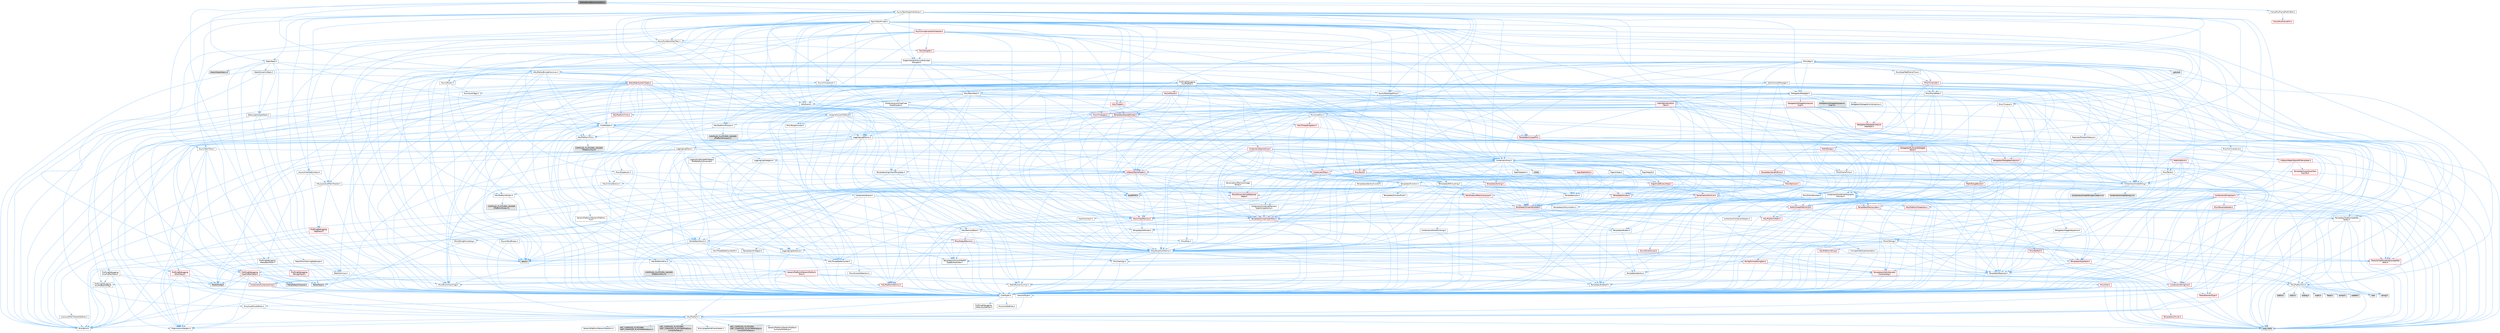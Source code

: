 digraph "MallocBinnedCommonUtils.h"
{
 // INTERACTIVE_SVG=YES
 // LATEX_PDF_SIZE
  bgcolor="transparent";
  edge [fontname=Helvetica,fontsize=10,labelfontname=Helvetica,labelfontsize=10];
  node [fontname=Helvetica,fontsize=10,shape=box,height=0.2,width=0.4];
  Node1 [id="Node000001",label="MallocBinnedCommonUtils.h",height=0.2,width=0.4,color="gray40", fillcolor="grey60", style="filled", fontcolor="black",tooltip=" "];
  Node1 -> Node2 [id="edge1_Node000001_Node000002",color="steelblue1",style="solid",tooltip=" "];
  Node2 [id="Node000002",label="CoreTypes.h",height=0.2,width=0.4,color="grey40", fillcolor="white", style="filled",URL="$dc/dec/CoreTypes_8h.html",tooltip=" "];
  Node2 -> Node3 [id="edge2_Node000002_Node000003",color="steelblue1",style="solid",tooltip=" "];
  Node3 [id="Node000003",label="HAL/Platform.h",height=0.2,width=0.4,color="grey40", fillcolor="white", style="filled",URL="$d9/dd0/Platform_8h.html",tooltip=" "];
  Node3 -> Node4 [id="edge3_Node000003_Node000004",color="steelblue1",style="solid",tooltip=" "];
  Node4 [id="Node000004",label="Misc/Build.h",height=0.2,width=0.4,color="grey40", fillcolor="white", style="filled",URL="$d3/dbb/Build_8h.html",tooltip=" "];
  Node3 -> Node5 [id="edge4_Node000003_Node000005",color="steelblue1",style="solid",tooltip=" "];
  Node5 [id="Node000005",label="Misc/LargeWorldCoordinates.h",height=0.2,width=0.4,color="grey40", fillcolor="white", style="filled",URL="$d2/dcb/LargeWorldCoordinates_8h.html",tooltip=" "];
  Node3 -> Node6 [id="edge5_Node000003_Node000006",color="steelblue1",style="solid",tooltip=" "];
  Node6 [id="Node000006",label="type_traits",height=0.2,width=0.4,color="grey60", fillcolor="#E0E0E0", style="filled",tooltip=" "];
  Node3 -> Node7 [id="edge6_Node000003_Node000007",color="steelblue1",style="solid",tooltip=" "];
  Node7 [id="Node000007",label="PreprocessorHelpers.h",height=0.2,width=0.4,color="grey40", fillcolor="white", style="filled",URL="$db/ddb/PreprocessorHelpers_8h.html",tooltip=" "];
  Node3 -> Node8 [id="edge7_Node000003_Node000008",color="steelblue1",style="solid",tooltip=" "];
  Node8 [id="Node000008",label="UBT_COMPILED_PLATFORM\l/UBT_COMPILED_PLATFORMPlatform\lCompilerPreSetup.h",height=0.2,width=0.4,color="grey60", fillcolor="#E0E0E0", style="filled",tooltip=" "];
  Node3 -> Node9 [id="edge8_Node000003_Node000009",color="steelblue1",style="solid",tooltip=" "];
  Node9 [id="Node000009",label="GenericPlatform/GenericPlatform\lCompilerPreSetup.h",height=0.2,width=0.4,color="grey40", fillcolor="white", style="filled",URL="$d9/dc8/GenericPlatformCompilerPreSetup_8h.html",tooltip=" "];
  Node3 -> Node10 [id="edge9_Node000003_Node000010",color="steelblue1",style="solid",tooltip=" "];
  Node10 [id="Node000010",label="GenericPlatform/GenericPlatform.h",height=0.2,width=0.4,color="grey40", fillcolor="white", style="filled",URL="$d6/d84/GenericPlatform_8h.html",tooltip=" "];
  Node3 -> Node11 [id="edge10_Node000003_Node000011",color="steelblue1",style="solid",tooltip=" "];
  Node11 [id="Node000011",label="UBT_COMPILED_PLATFORM\l/UBT_COMPILED_PLATFORMPlatform.h",height=0.2,width=0.4,color="grey60", fillcolor="#E0E0E0", style="filled",tooltip=" "];
  Node3 -> Node12 [id="edge11_Node000003_Node000012",color="steelblue1",style="solid",tooltip=" "];
  Node12 [id="Node000012",label="UBT_COMPILED_PLATFORM\l/UBT_COMPILED_PLATFORMPlatform\lCompilerSetup.h",height=0.2,width=0.4,color="grey60", fillcolor="#E0E0E0", style="filled",tooltip=" "];
  Node2 -> Node13 [id="edge12_Node000002_Node000013",color="steelblue1",style="solid",tooltip=" "];
  Node13 [id="Node000013",label="ProfilingDebugging\l/UMemoryDefines.h",height=0.2,width=0.4,color="grey40", fillcolor="white", style="filled",URL="$d2/da2/UMemoryDefines_8h.html",tooltip=" "];
  Node2 -> Node14 [id="edge13_Node000002_Node000014",color="steelblue1",style="solid",tooltip=" "];
  Node14 [id="Node000014",label="Misc/CoreMiscDefines.h",height=0.2,width=0.4,color="grey40", fillcolor="white", style="filled",URL="$da/d38/CoreMiscDefines_8h.html",tooltip=" "];
  Node14 -> Node3 [id="edge14_Node000014_Node000003",color="steelblue1",style="solid",tooltip=" "];
  Node14 -> Node7 [id="edge15_Node000014_Node000007",color="steelblue1",style="solid",tooltip=" "];
  Node2 -> Node15 [id="edge16_Node000002_Node000015",color="steelblue1",style="solid",tooltip=" "];
  Node15 [id="Node000015",label="Misc/CoreDefines.h",height=0.2,width=0.4,color="grey40", fillcolor="white", style="filled",URL="$d3/dd2/CoreDefines_8h.html",tooltip=" "];
  Node1 -> Node16 [id="edge17_Node000001_Node000016",color="steelblue1",style="solid",tooltip=" "];
  Node16 [id="Node000016",label="Async/TaskGraphInterfaces.h",height=0.2,width=0.4,color="grey40", fillcolor="white", style="filled",URL="$d2/d4c/TaskGraphInterfaces_8h.html",tooltip=" "];
  Node16 -> Node2 [id="edge18_Node000016_Node000002",color="steelblue1",style="solid",tooltip=" "];
  Node16 -> Node17 [id="edge19_Node000016_Node000017",color="steelblue1",style="solid",tooltip=" "];
  Node17 [id="Node000017",label="Misc/AssertionMacros.h",height=0.2,width=0.4,color="grey40", fillcolor="white", style="filled",URL="$d0/dfa/AssertionMacros_8h.html",tooltip=" "];
  Node17 -> Node2 [id="edge20_Node000017_Node000002",color="steelblue1",style="solid",tooltip=" "];
  Node17 -> Node3 [id="edge21_Node000017_Node000003",color="steelblue1",style="solid",tooltip=" "];
  Node17 -> Node18 [id="edge22_Node000017_Node000018",color="steelblue1",style="solid",tooltip=" "];
  Node18 [id="Node000018",label="HAL/PlatformMisc.h",height=0.2,width=0.4,color="grey40", fillcolor="white", style="filled",URL="$d0/df5/PlatformMisc_8h.html",tooltip=" "];
  Node18 -> Node2 [id="edge23_Node000018_Node000002",color="steelblue1",style="solid",tooltip=" "];
  Node18 -> Node19 [id="edge24_Node000018_Node000019",color="steelblue1",style="solid",tooltip=" "];
  Node19 [id="Node000019",label="GenericPlatform/GenericPlatform\lMisc.h",height=0.2,width=0.4,color="red", fillcolor="#FFF0F0", style="filled",URL="$db/d9a/GenericPlatformMisc_8h.html",tooltip=" "];
  Node19 -> Node20 [id="edge25_Node000019_Node000020",color="steelblue1",style="solid",tooltip=" "];
  Node20 [id="Node000020",label="Containers/StringFwd.h",height=0.2,width=0.4,color="red", fillcolor="#FFF0F0", style="filled",URL="$df/d37/StringFwd_8h.html",tooltip=" "];
  Node20 -> Node2 [id="edge26_Node000020_Node000002",color="steelblue1",style="solid",tooltip=" "];
  Node20 -> Node21 [id="edge27_Node000020_Node000021",color="steelblue1",style="solid",tooltip=" "];
  Node21 [id="Node000021",label="Traits/ElementType.h",height=0.2,width=0.4,color="red", fillcolor="#FFF0F0", style="filled",URL="$d5/d4f/ElementType_8h.html",tooltip=" "];
  Node21 -> Node3 [id="edge28_Node000021_Node000003",color="steelblue1",style="solid",tooltip=" "];
  Node21 -> Node6 [id="edge29_Node000021_Node000006",color="steelblue1",style="solid",tooltip=" "];
  Node19 -> Node2 [id="edge30_Node000019_Node000002",color="steelblue1",style="solid",tooltip=" "];
  Node19 -> Node30 [id="edge31_Node000019_Node000030",color="steelblue1",style="solid",tooltip=" "];
  Node30 [id="Node000030",label="HAL/PlatformCrt.h",height=0.2,width=0.4,color="grey40", fillcolor="white", style="filled",URL="$d8/d75/PlatformCrt_8h.html",tooltip=" "];
  Node30 -> Node31 [id="edge32_Node000030_Node000031",color="steelblue1",style="solid",tooltip=" "];
  Node31 [id="Node000031",label="new",height=0.2,width=0.4,color="grey60", fillcolor="#E0E0E0", style="filled",tooltip=" "];
  Node30 -> Node32 [id="edge33_Node000030_Node000032",color="steelblue1",style="solid",tooltip=" "];
  Node32 [id="Node000032",label="wchar.h",height=0.2,width=0.4,color="grey60", fillcolor="#E0E0E0", style="filled",tooltip=" "];
  Node30 -> Node33 [id="edge34_Node000030_Node000033",color="steelblue1",style="solid",tooltip=" "];
  Node33 [id="Node000033",label="stddef.h",height=0.2,width=0.4,color="grey60", fillcolor="#E0E0E0", style="filled",tooltip=" "];
  Node30 -> Node34 [id="edge35_Node000030_Node000034",color="steelblue1",style="solid",tooltip=" "];
  Node34 [id="Node000034",label="stdlib.h",height=0.2,width=0.4,color="grey60", fillcolor="#E0E0E0", style="filled",tooltip=" "];
  Node30 -> Node35 [id="edge36_Node000030_Node000035",color="steelblue1",style="solid",tooltip=" "];
  Node35 [id="Node000035",label="stdio.h",height=0.2,width=0.4,color="grey60", fillcolor="#E0E0E0", style="filled",tooltip=" "];
  Node30 -> Node36 [id="edge37_Node000030_Node000036",color="steelblue1",style="solid",tooltip=" "];
  Node36 [id="Node000036",label="stdarg.h",height=0.2,width=0.4,color="grey60", fillcolor="#E0E0E0", style="filled",tooltip=" "];
  Node30 -> Node37 [id="edge38_Node000030_Node000037",color="steelblue1",style="solid",tooltip=" "];
  Node37 [id="Node000037",label="math.h",height=0.2,width=0.4,color="grey60", fillcolor="#E0E0E0", style="filled",tooltip=" "];
  Node30 -> Node38 [id="edge39_Node000030_Node000038",color="steelblue1",style="solid",tooltip=" "];
  Node38 [id="Node000038",label="float.h",height=0.2,width=0.4,color="grey60", fillcolor="#E0E0E0", style="filled",tooltip=" "];
  Node30 -> Node39 [id="edge40_Node000030_Node000039",color="steelblue1",style="solid",tooltip=" "];
  Node39 [id="Node000039",label="string.h",height=0.2,width=0.4,color="grey60", fillcolor="#E0E0E0", style="filled",tooltip=" "];
  Node19 -> Node40 [id="edge41_Node000019_Node000040",color="steelblue1",style="solid",tooltip=" "];
  Node40 [id="Node000040",label="Math/NumericLimits.h",height=0.2,width=0.4,color="grey40", fillcolor="white", style="filled",URL="$df/d1b/NumericLimits_8h.html",tooltip=" "];
  Node40 -> Node2 [id="edge42_Node000040_Node000002",color="steelblue1",style="solid",tooltip=" "];
  Node19 -> Node42 [id="edge43_Node000019_Node000042",color="steelblue1",style="solid",tooltip=" "];
  Node42 [id="Node000042",label="Misc/EnumClassFlags.h",height=0.2,width=0.4,color="grey40", fillcolor="white", style="filled",URL="$d8/de7/EnumClassFlags_8h.html",tooltip=" "];
  Node19 -> Node43 [id="edge44_Node000019_Node000043",color="steelblue1",style="solid",tooltip=" "];
  Node43 [id="Node000043",label="ProfilingDebugging\l/CsvProfilerConfig.h",height=0.2,width=0.4,color="grey40", fillcolor="white", style="filled",URL="$d3/d88/CsvProfilerConfig_8h.html",tooltip=" "];
  Node43 -> Node4 [id="edge45_Node000043_Node000004",color="steelblue1",style="solid",tooltip=" "];
  Node18 -> Node45 [id="edge46_Node000018_Node000045",color="steelblue1",style="solid",tooltip=" "];
  Node45 [id="Node000045",label="COMPILED_PLATFORM_HEADER\l(PlatformMisc.h)",height=0.2,width=0.4,color="grey60", fillcolor="#E0E0E0", style="filled",tooltip=" "];
  Node18 -> Node46 [id="edge47_Node000018_Node000046",color="steelblue1",style="solid",tooltip=" "];
  Node46 [id="Node000046",label="ProfilingDebugging\l/CpuProfilerTrace.h",height=0.2,width=0.4,color="red", fillcolor="#FFF0F0", style="filled",URL="$da/dcb/CpuProfilerTrace_8h.html",tooltip=" "];
  Node46 -> Node2 [id="edge48_Node000046_Node000002",color="steelblue1",style="solid",tooltip=" "];
  Node46 -> Node26 [id="edge49_Node000046_Node000026",color="steelblue1",style="solid",tooltip=" "];
  Node26 [id="Node000026",label="Containers/ContainersFwd.h",height=0.2,width=0.4,color="red", fillcolor="#FFF0F0", style="filled",URL="$d4/d0a/ContainersFwd_8h.html",tooltip=" "];
  Node26 -> Node3 [id="edge50_Node000026_Node000003",color="steelblue1",style="solid",tooltip=" "];
  Node26 -> Node2 [id="edge51_Node000026_Node000002",color="steelblue1",style="solid",tooltip=" "];
  Node46 -> Node47 [id="edge52_Node000046_Node000047",color="steelblue1",style="solid",tooltip=" "];
  Node47 [id="Node000047",label="HAL/PlatformAtomics.h",height=0.2,width=0.4,color="red", fillcolor="#FFF0F0", style="filled",URL="$d3/d36/PlatformAtomics_8h.html",tooltip=" "];
  Node47 -> Node2 [id="edge53_Node000047_Node000002",color="steelblue1",style="solid",tooltip=" "];
  Node46 -> Node7 [id="edge54_Node000046_Node000007",color="steelblue1",style="solid",tooltip=" "];
  Node46 -> Node4 [id="edge55_Node000046_Node000004",color="steelblue1",style="solid",tooltip=" "];
  Node46 -> Node50 [id="edge56_Node000046_Node000050",color="steelblue1",style="solid",tooltip=" "];
  Node50 [id="Node000050",label="Trace/Config.h",height=0.2,width=0.4,color="grey60", fillcolor="#E0E0E0", style="filled",tooltip=" "];
  Node46 -> Node51 [id="edge57_Node000046_Node000051",color="steelblue1",style="solid",tooltip=" "];
  Node51 [id="Node000051",label="Trace/Detail/Channel.h",height=0.2,width=0.4,color="grey60", fillcolor="#E0E0E0", style="filled",tooltip=" "];
  Node46 -> Node53 [id="edge58_Node000046_Node000053",color="steelblue1",style="solid",tooltip=" "];
  Node53 [id="Node000053",label="Trace/Trace.h",height=0.2,width=0.4,color="grey60", fillcolor="#E0E0E0", style="filled",tooltip=" "];
  Node17 -> Node7 [id="edge59_Node000017_Node000007",color="steelblue1",style="solid",tooltip=" "];
  Node17 -> Node54 [id="edge60_Node000017_Node000054",color="steelblue1",style="solid",tooltip=" "];
  Node54 [id="Node000054",label="Templates/EnableIf.h",height=0.2,width=0.4,color="grey40", fillcolor="white", style="filled",URL="$d7/d60/EnableIf_8h.html",tooltip=" "];
  Node54 -> Node2 [id="edge61_Node000054_Node000002",color="steelblue1",style="solid",tooltip=" "];
  Node17 -> Node55 [id="edge62_Node000017_Node000055",color="steelblue1",style="solid",tooltip=" "];
  Node55 [id="Node000055",label="Templates/IsArrayOrRefOf\lTypeByPredicate.h",height=0.2,width=0.4,color="grey40", fillcolor="white", style="filled",URL="$d6/da1/IsArrayOrRefOfTypeByPredicate_8h.html",tooltip=" "];
  Node55 -> Node2 [id="edge63_Node000055_Node000002",color="steelblue1",style="solid",tooltip=" "];
  Node17 -> Node56 [id="edge64_Node000017_Node000056",color="steelblue1",style="solid",tooltip=" "];
  Node56 [id="Node000056",label="Templates/IsValidVariadic\lFunctionArg.h",height=0.2,width=0.4,color="red", fillcolor="#FFF0F0", style="filled",URL="$d0/dc8/IsValidVariadicFunctionArg_8h.html",tooltip=" "];
  Node56 -> Node2 [id="edge65_Node000056_Node000002",color="steelblue1",style="solid",tooltip=" "];
  Node56 -> Node6 [id="edge66_Node000056_Node000006",color="steelblue1",style="solid",tooltip=" "];
  Node17 -> Node58 [id="edge67_Node000017_Node000058",color="steelblue1",style="solid",tooltip=" "];
  Node58 [id="Node000058",label="Traits/IsCharEncodingCompatible\lWith.h",height=0.2,width=0.4,color="red", fillcolor="#FFF0F0", style="filled",URL="$df/dd1/IsCharEncodingCompatibleWith_8h.html",tooltip=" "];
  Node58 -> Node6 [id="edge68_Node000058_Node000006",color="steelblue1",style="solid",tooltip=" "];
  Node17 -> Node60 [id="edge69_Node000017_Node000060",color="steelblue1",style="solid",tooltip=" "];
  Node60 [id="Node000060",label="Misc/VarArgs.h",height=0.2,width=0.4,color="grey40", fillcolor="white", style="filled",URL="$d5/d6f/VarArgs_8h.html",tooltip=" "];
  Node60 -> Node2 [id="edge70_Node000060_Node000002",color="steelblue1",style="solid",tooltip=" "];
  Node17 -> Node61 [id="edge71_Node000017_Node000061",color="steelblue1",style="solid",tooltip=" "];
  Node61 [id="Node000061",label="String/FormatStringSan.h",height=0.2,width=0.4,color="red", fillcolor="#FFF0F0", style="filled",URL="$d3/d8b/FormatStringSan_8h.html",tooltip=" "];
  Node61 -> Node6 [id="edge72_Node000061_Node000006",color="steelblue1",style="solid",tooltip=" "];
  Node61 -> Node2 [id="edge73_Node000061_Node000002",color="steelblue1",style="solid",tooltip=" "];
  Node61 -> Node62 [id="edge74_Node000061_Node000062",color="steelblue1",style="solid",tooltip=" "];
  Node62 [id="Node000062",label="Templates/Requires.h",height=0.2,width=0.4,color="grey40", fillcolor="white", style="filled",URL="$dc/d96/Requires_8h.html",tooltip=" "];
  Node62 -> Node54 [id="edge75_Node000062_Node000054",color="steelblue1",style="solid",tooltip=" "];
  Node62 -> Node6 [id="edge76_Node000062_Node000006",color="steelblue1",style="solid",tooltip=" "];
  Node61 -> Node63 [id="edge77_Node000061_Node000063",color="steelblue1",style="solid",tooltip=" "];
  Node63 [id="Node000063",label="Templates/Identity.h",height=0.2,width=0.4,color="grey40", fillcolor="white", style="filled",URL="$d0/dd5/Identity_8h.html",tooltip=" "];
  Node61 -> Node56 [id="edge78_Node000061_Node000056",color="steelblue1",style="solid",tooltip=" "];
  Node61 -> Node26 [id="edge79_Node000061_Node000026",color="steelblue1",style="solid",tooltip=" "];
  Node17 -> Node67 [id="edge80_Node000017_Node000067",color="steelblue1",style="solid",tooltip=" "];
  Node67 [id="Node000067",label="atomic",height=0.2,width=0.4,color="grey60", fillcolor="#E0E0E0", style="filled",tooltip=" "];
  Node16 -> Node68 [id="edge81_Node000016_Node000068",color="steelblue1",style="solid",tooltip=" "];
  Node68 [id="Node000068",label="Containers/ContainerAllocation\lPolicies.h",height=0.2,width=0.4,color="grey40", fillcolor="white", style="filled",URL="$d7/dff/ContainerAllocationPolicies_8h.html",tooltip=" "];
  Node68 -> Node2 [id="edge82_Node000068_Node000002",color="steelblue1",style="solid",tooltip=" "];
  Node68 -> Node69 [id="edge83_Node000068_Node000069",color="steelblue1",style="solid",tooltip=" "];
  Node69 [id="Node000069",label="Containers/ContainerHelpers.h",height=0.2,width=0.4,color="grey40", fillcolor="white", style="filled",URL="$d7/d33/ContainerHelpers_8h.html",tooltip=" "];
  Node69 -> Node2 [id="edge84_Node000069_Node000002",color="steelblue1",style="solid",tooltip=" "];
  Node68 -> Node68 [id="edge85_Node000068_Node000068",color="steelblue1",style="solid",tooltip=" "];
  Node68 -> Node70 [id="edge86_Node000068_Node000070",color="steelblue1",style="solid",tooltip=" "];
  Node70 [id="Node000070",label="HAL/PlatformMath.h",height=0.2,width=0.4,color="red", fillcolor="#FFF0F0", style="filled",URL="$dc/d53/PlatformMath_8h.html",tooltip=" "];
  Node70 -> Node2 [id="edge87_Node000070_Node000002",color="steelblue1",style="solid",tooltip=" "];
  Node68 -> Node89 [id="edge88_Node000068_Node000089",color="steelblue1",style="solid",tooltip=" "];
  Node89 [id="Node000089",label="HAL/UnrealMemory.h",height=0.2,width=0.4,color="red", fillcolor="#FFF0F0", style="filled",URL="$d9/d96/UnrealMemory_8h.html",tooltip=" "];
  Node89 -> Node2 [id="edge89_Node000089_Node000002",color="steelblue1",style="solid",tooltip=" "];
  Node89 -> Node93 [id="edge90_Node000089_Node000093",color="steelblue1",style="solid",tooltip=" "];
  Node93 [id="Node000093",label="HAL/MemoryBase.h",height=0.2,width=0.4,color="grey40", fillcolor="white", style="filled",URL="$d6/d9f/MemoryBase_8h.html",tooltip=" "];
  Node93 -> Node2 [id="edge91_Node000093_Node000002",color="steelblue1",style="solid",tooltip=" "];
  Node93 -> Node47 [id="edge92_Node000093_Node000047",color="steelblue1",style="solid",tooltip=" "];
  Node93 -> Node30 [id="edge93_Node000093_Node000030",color="steelblue1",style="solid",tooltip=" "];
  Node93 -> Node94 [id="edge94_Node000093_Node000094",color="steelblue1",style="solid",tooltip=" "];
  Node94 [id="Node000094",label="Misc/Exec.h",height=0.2,width=0.4,color="grey40", fillcolor="white", style="filled",URL="$de/ddb/Exec_8h.html",tooltip=" "];
  Node94 -> Node2 [id="edge95_Node000094_Node000002",color="steelblue1",style="solid",tooltip=" "];
  Node94 -> Node17 [id="edge96_Node000094_Node000017",color="steelblue1",style="solid",tooltip=" "];
  Node93 -> Node95 [id="edge97_Node000093_Node000095",color="steelblue1",style="solid",tooltip=" "];
  Node95 [id="Node000095",label="Misc/OutputDevice.h",height=0.2,width=0.4,color="red", fillcolor="#FFF0F0", style="filled",URL="$d7/d32/OutputDevice_8h.html",tooltip=" "];
  Node95 -> Node2 [id="edge98_Node000095_Node000002",color="steelblue1",style="solid",tooltip=" "];
  Node95 -> Node96 [id="edge99_Node000095_Node000096",color="steelblue1",style="solid",tooltip=" "];
  Node96 [id="Node000096",label="Logging/LogVerbosity.h",height=0.2,width=0.4,color="grey40", fillcolor="white", style="filled",URL="$d2/d8f/LogVerbosity_8h.html",tooltip=" "];
  Node96 -> Node2 [id="edge100_Node000096_Node000002",color="steelblue1",style="solid",tooltip=" "];
  Node95 -> Node60 [id="edge101_Node000095_Node000060",color="steelblue1",style="solid",tooltip=" "];
  Node95 -> Node55 [id="edge102_Node000095_Node000055",color="steelblue1",style="solid",tooltip=" "];
  Node95 -> Node56 [id="edge103_Node000095_Node000056",color="steelblue1",style="solid",tooltip=" "];
  Node95 -> Node58 [id="edge104_Node000095_Node000058",color="steelblue1",style="solid",tooltip=" "];
  Node93 -> Node97 [id="edge105_Node000093_Node000097",color="steelblue1",style="solid",tooltip=" "];
  Node97 [id="Node000097",label="Templates/Atomic.h",height=0.2,width=0.4,color="grey40", fillcolor="white", style="filled",URL="$d3/d91/Atomic_8h.html",tooltip=" "];
  Node97 -> Node98 [id="edge106_Node000097_Node000098",color="steelblue1",style="solid",tooltip=" "];
  Node98 [id="Node000098",label="HAL/ThreadSafeCounter.h",height=0.2,width=0.4,color="grey40", fillcolor="white", style="filled",URL="$dc/dc9/ThreadSafeCounter_8h.html",tooltip=" "];
  Node98 -> Node2 [id="edge107_Node000098_Node000002",color="steelblue1",style="solid",tooltip=" "];
  Node98 -> Node47 [id="edge108_Node000098_Node000047",color="steelblue1",style="solid",tooltip=" "];
  Node97 -> Node99 [id="edge109_Node000097_Node000099",color="steelblue1",style="solid",tooltip=" "];
  Node99 [id="Node000099",label="HAL/ThreadSafeCounter64.h",height=0.2,width=0.4,color="grey40", fillcolor="white", style="filled",URL="$d0/d12/ThreadSafeCounter64_8h.html",tooltip=" "];
  Node99 -> Node2 [id="edge110_Node000099_Node000002",color="steelblue1",style="solid",tooltip=" "];
  Node99 -> Node98 [id="edge111_Node000099_Node000098",color="steelblue1",style="solid",tooltip=" "];
  Node97 -> Node85 [id="edge112_Node000097_Node000085",color="steelblue1",style="solid",tooltip=" "];
  Node85 [id="Node000085",label="Templates/IsIntegral.h",height=0.2,width=0.4,color="grey40", fillcolor="white", style="filled",URL="$da/d64/IsIntegral_8h.html",tooltip=" "];
  Node85 -> Node2 [id="edge113_Node000085_Node000002",color="steelblue1",style="solid",tooltip=" "];
  Node97 -> Node100 [id="edge114_Node000097_Node000100",color="steelblue1",style="solid",tooltip=" "];
  Node100 [id="Node000100",label="Templates/IsTrivial.h",height=0.2,width=0.4,color="red", fillcolor="#FFF0F0", style="filled",URL="$da/d4c/IsTrivial_8h.html",tooltip=" "];
  Node100 -> Node6 [id="edge115_Node000100_Node000006",color="steelblue1",style="solid",tooltip=" "];
  Node97 -> Node102 [id="edge116_Node000097_Node000102",color="steelblue1",style="solid",tooltip=" "];
  Node102 [id="Node000102",label="Traits/IntType.h",height=0.2,width=0.4,color="grey40", fillcolor="white", style="filled",URL="$d7/deb/IntType_8h.html",tooltip=" "];
  Node102 -> Node3 [id="edge117_Node000102_Node000003",color="steelblue1",style="solid",tooltip=" "];
  Node97 -> Node67 [id="edge118_Node000097_Node000067",color="steelblue1",style="solid",tooltip=" "];
  Node89 -> Node77 [id="edge119_Node000089_Node000077",color="steelblue1",style="solid",tooltip=" "];
  Node77 [id="Node000077",label="Templates/IsPointer.h",height=0.2,width=0.4,color="grey40", fillcolor="white", style="filled",URL="$d7/d05/IsPointer_8h.html",tooltip=" "];
  Node77 -> Node2 [id="edge120_Node000077_Node000002",color="steelblue1",style="solid",tooltip=" "];
  Node68 -> Node40 [id="edge121_Node000068_Node000040",color="steelblue1",style="solid",tooltip=" "];
  Node68 -> Node17 [id="edge122_Node000068_Node000017",color="steelblue1",style="solid",tooltip=" "];
  Node68 -> Node106 [id="edge123_Node000068_Node000106",color="steelblue1",style="solid",tooltip=" "];
  Node106 [id="Node000106",label="Templates/IsPolymorphic.h",height=0.2,width=0.4,color="grey40", fillcolor="white", style="filled",URL="$dc/d20/IsPolymorphic_8h.html",tooltip=" "];
  Node68 -> Node107 [id="edge124_Node000068_Node000107",color="steelblue1",style="solid",tooltip=" "];
  Node107 [id="Node000107",label="Templates/MemoryOps.h",height=0.2,width=0.4,color="red", fillcolor="#FFF0F0", style="filled",URL="$db/dea/MemoryOps_8h.html",tooltip=" "];
  Node107 -> Node2 [id="edge125_Node000107_Node000002",color="steelblue1",style="solid",tooltip=" "];
  Node107 -> Node89 [id="edge126_Node000107_Node000089",color="steelblue1",style="solid",tooltip=" "];
  Node107 -> Node62 [id="edge127_Node000107_Node000062",color="steelblue1",style="solid",tooltip=" "];
  Node107 -> Node76 [id="edge128_Node000107_Node000076",color="steelblue1",style="solid",tooltip=" "];
  Node76 [id="Node000076",label="Templates/UnrealTypeTraits.h",height=0.2,width=0.4,color="red", fillcolor="#FFF0F0", style="filled",URL="$d2/d2d/UnrealTypeTraits_8h.html",tooltip=" "];
  Node76 -> Node2 [id="edge129_Node000076_Node000002",color="steelblue1",style="solid",tooltip=" "];
  Node76 -> Node77 [id="edge130_Node000076_Node000077",color="steelblue1",style="solid",tooltip=" "];
  Node76 -> Node17 [id="edge131_Node000076_Node000017",color="steelblue1",style="solid",tooltip=" "];
  Node76 -> Node54 [id="edge132_Node000076_Node000054",color="steelblue1",style="solid",tooltip=" "];
  Node76 -> Node79 [id="edge133_Node000076_Node000079",color="steelblue1",style="solid",tooltip=" "];
  Node79 [id="Node000079",label="Templates/Models.h",height=0.2,width=0.4,color="grey40", fillcolor="white", style="filled",URL="$d3/d0c/Models_8h.html",tooltip=" "];
  Node79 -> Node63 [id="edge134_Node000079_Node000063",color="steelblue1",style="solid",tooltip=" "];
  Node107 -> Node31 [id="edge135_Node000107_Node000031",color="steelblue1",style="solid",tooltip=" "];
  Node107 -> Node6 [id="edge136_Node000107_Node000006",color="steelblue1",style="solid",tooltip=" "];
  Node68 -> Node86 [id="edge137_Node000068_Node000086",color="steelblue1",style="solid",tooltip=" "];
  Node86 [id="Node000086",label="Templates/TypeCompatible\lBytes.h",height=0.2,width=0.4,color="grey40", fillcolor="white", style="filled",URL="$df/d0a/TypeCompatibleBytes_8h.html",tooltip=" "];
  Node86 -> Node2 [id="edge138_Node000086_Node000002",color="steelblue1",style="solid",tooltip=" "];
  Node86 -> Node39 [id="edge139_Node000086_Node000039",color="steelblue1",style="solid",tooltip=" "];
  Node86 -> Node31 [id="edge140_Node000086_Node000031",color="steelblue1",style="solid",tooltip=" "];
  Node86 -> Node6 [id="edge141_Node000086_Node000006",color="steelblue1",style="solid",tooltip=" "];
  Node68 -> Node6 [id="edge142_Node000068_Node000006",color="steelblue1",style="solid",tooltip=" "];
  Node16 -> Node109 [id="edge143_Node000016_Node000109",color="steelblue1",style="solid",tooltip=" "];
  Node109 [id="Node000109",label="Containers/Array.h",height=0.2,width=0.4,color="grey40", fillcolor="white", style="filled",URL="$df/dd0/Array_8h.html",tooltip=" "];
  Node109 -> Node2 [id="edge144_Node000109_Node000002",color="steelblue1",style="solid",tooltip=" "];
  Node109 -> Node17 [id="edge145_Node000109_Node000017",color="steelblue1",style="solid",tooltip=" "];
  Node109 -> Node110 [id="edge146_Node000109_Node000110",color="steelblue1",style="solid",tooltip=" "];
  Node110 [id="Node000110",label="Misc/IntrusiveUnsetOptional\lState.h",height=0.2,width=0.4,color="red", fillcolor="#FFF0F0", style="filled",URL="$d2/d0a/IntrusiveUnsetOptionalState_8h.html",tooltip=" "];
  Node109 -> Node112 [id="edge147_Node000109_Node000112",color="steelblue1",style="solid",tooltip=" "];
  Node112 [id="Node000112",label="Misc/ReverseIterate.h",height=0.2,width=0.4,color="red", fillcolor="#FFF0F0", style="filled",URL="$db/de3/ReverseIterate_8h.html",tooltip=" "];
  Node112 -> Node3 [id="edge148_Node000112_Node000003",color="steelblue1",style="solid",tooltip=" "];
  Node109 -> Node89 [id="edge149_Node000109_Node000089",color="steelblue1",style="solid",tooltip=" "];
  Node109 -> Node76 [id="edge150_Node000109_Node000076",color="steelblue1",style="solid",tooltip=" "];
  Node109 -> Node114 [id="edge151_Node000109_Node000114",color="steelblue1",style="solid",tooltip=" "];
  Node114 [id="Node000114",label="Templates/UnrealTemplate.h",height=0.2,width=0.4,color="red", fillcolor="#FFF0F0", style="filled",URL="$d4/d24/UnrealTemplate_8h.html",tooltip=" "];
  Node114 -> Node2 [id="edge152_Node000114_Node000002",color="steelblue1",style="solid",tooltip=" "];
  Node114 -> Node77 [id="edge153_Node000114_Node000077",color="steelblue1",style="solid",tooltip=" "];
  Node114 -> Node89 [id="edge154_Node000114_Node000089",color="steelblue1",style="solid",tooltip=" "];
  Node114 -> Node76 [id="edge155_Node000114_Node000076",color="steelblue1",style="solid",tooltip=" "];
  Node114 -> Node62 [id="edge156_Node000114_Node000062",color="steelblue1",style="solid",tooltip=" "];
  Node114 -> Node86 [id="edge157_Node000114_Node000086",color="steelblue1",style="solid",tooltip=" "];
  Node114 -> Node63 [id="edge158_Node000114_Node000063",color="steelblue1",style="solid",tooltip=" "];
  Node114 -> Node6 [id="edge159_Node000114_Node000006",color="steelblue1",style="solid",tooltip=" "];
  Node109 -> Node117 [id="edge160_Node000109_Node000117",color="steelblue1",style="solid",tooltip=" "];
  Node117 [id="Node000117",label="Containers/AllowShrinking.h",height=0.2,width=0.4,color="grey40", fillcolor="white", style="filled",URL="$d7/d1a/AllowShrinking_8h.html",tooltip=" "];
  Node117 -> Node2 [id="edge161_Node000117_Node000002",color="steelblue1",style="solid",tooltip=" "];
  Node109 -> Node68 [id="edge162_Node000109_Node000068",color="steelblue1",style="solid",tooltip=" "];
  Node109 -> Node118 [id="edge163_Node000109_Node000118",color="steelblue1",style="solid",tooltip=" "];
  Node118 [id="Node000118",label="Containers/ContainerElement\lTypeCompatibility.h",height=0.2,width=0.4,color="grey40", fillcolor="white", style="filled",URL="$df/ddf/ContainerElementTypeCompatibility_8h.html",tooltip=" "];
  Node118 -> Node2 [id="edge164_Node000118_Node000002",color="steelblue1",style="solid",tooltip=" "];
  Node118 -> Node76 [id="edge165_Node000118_Node000076",color="steelblue1",style="solid",tooltip=" "];
  Node109 -> Node119 [id="edge166_Node000109_Node000119",color="steelblue1",style="solid",tooltip=" "];
  Node119 [id="Node000119",label="Serialization/Archive.h",height=0.2,width=0.4,color="red", fillcolor="#FFF0F0", style="filled",URL="$d7/d3b/Archive_8h.html",tooltip=" "];
  Node119 -> Node2 [id="edge167_Node000119_Node000002",color="steelblue1",style="solid",tooltip=" "];
  Node119 -> Node120 [id="edge168_Node000119_Node000120",color="steelblue1",style="solid",tooltip=" "];
  Node120 [id="Node000120",label="HAL/PlatformProperties.h",height=0.2,width=0.4,color="red", fillcolor="#FFF0F0", style="filled",URL="$d9/db0/PlatformProperties_8h.html",tooltip=" "];
  Node120 -> Node2 [id="edge169_Node000120_Node000002",color="steelblue1",style="solid",tooltip=" "];
  Node119 -> Node17 [id="edge170_Node000119_Node000017",color="steelblue1",style="solid",tooltip=" "];
  Node119 -> Node4 [id="edge171_Node000119_Node000004",color="steelblue1",style="solid",tooltip=" "];
  Node119 -> Node60 [id="edge172_Node000119_Node000060",color="steelblue1",style="solid",tooltip=" "];
  Node119 -> Node54 [id="edge173_Node000119_Node000054",color="steelblue1",style="solid",tooltip=" "];
  Node119 -> Node55 [id="edge174_Node000119_Node000055",color="steelblue1",style="solid",tooltip=" "];
  Node119 -> Node56 [id="edge175_Node000119_Node000056",color="steelblue1",style="solid",tooltip=" "];
  Node119 -> Node114 [id="edge176_Node000119_Node000114",color="steelblue1",style="solid",tooltip=" "];
  Node119 -> Node58 [id="edge177_Node000119_Node000058",color="steelblue1",style="solid",tooltip=" "];
  Node109 -> Node129 [id="edge178_Node000109_Node000129",color="steelblue1",style="solid",tooltip=" "];
  Node129 [id="Node000129",label="Serialization/MemoryImage\lWriter.h",height=0.2,width=0.4,color="grey40", fillcolor="white", style="filled",URL="$d0/d08/MemoryImageWriter_8h.html",tooltip=" "];
  Node129 -> Node2 [id="edge179_Node000129_Node000002",color="steelblue1",style="solid",tooltip=" "];
  Node129 -> Node130 [id="edge180_Node000129_Node000130",color="steelblue1",style="solid",tooltip=" "];
  Node130 [id="Node000130",label="Serialization/MemoryLayout.h",height=0.2,width=0.4,color="red", fillcolor="#FFF0F0", style="filled",URL="$d7/d66/MemoryLayout_8h.html",tooltip=" "];
  Node130 -> Node20 [id="edge181_Node000130_Node000020",color="steelblue1",style="solid",tooltip=" "];
  Node130 -> Node89 [id="edge182_Node000130_Node000089",color="steelblue1",style="solid",tooltip=" "];
  Node130 -> Node54 [id="edge183_Node000130_Node000054",color="steelblue1",style="solid",tooltip=" "];
  Node130 -> Node106 [id="edge184_Node000130_Node000106",color="steelblue1",style="solid",tooltip=" "];
  Node130 -> Node79 [id="edge185_Node000130_Node000079",color="steelblue1",style="solid",tooltip=" "];
  Node130 -> Node114 [id="edge186_Node000130_Node000114",color="steelblue1",style="solid",tooltip=" "];
  Node109 -> Node143 [id="edge187_Node000109_Node000143",color="steelblue1",style="solid",tooltip=" "];
  Node143 [id="Node000143",label="Algo/Heapify.h",height=0.2,width=0.4,color="grey40", fillcolor="white", style="filled",URL="$d0/d2a/Heapify_8h.html",tooltip=" "];
  Node143 -> Node144 [id="edge188_Node000143_Node000144",color="steelblue1",style="solid",tooltip=" "];
  Node144 [id="Node000144",label="Algo/Impl/BinaryHeap.h",height=0.2,width=0.4,color="red", fillcolor="#FFF0F0", style="filled",URL="$d7/da3/Algo_2Impl_2BinaryHeap_8h.html",tooltip=" "];
  Node144 -> Node145 [id="edge189_Node000144_Node000145",color="steelblue1",style="solid",tooltip=" "];
  Node145 [id="Node000145",label="Templates/Invoke.h",height=0.2,width=0.4,color="red", fillcolor="#FFF0F0", style="filled",URL="$d7/deb/Invoke_8h.html",tooltip=" "];
  Node145 -> Node2 [id="edge190_Node000145_Node000002",color="steelblue1",style="solid",tooltip=" "];
  Node145 -> Node114 [id="edge191_Node000145_Node000114",color="steelblue1",style="solid",tooltip=" "];
  Node145 -> Node6 [id="edge192_Node000145_Node000006",color="steelblue1",style="solid",tooltip=" "];
  Node144 -> Node6 [id="edge193_Node000144_Node000006",color="steelblue1",style="solid",tooltip=" "];
  Node143 -> Node149 [id="edge194_Node000143_Node000149",color="steelblue1",style="solid",tooltip=" "];
  Node149 [id="Node000149",label="Templates/IdentityFunctor.h",height=0.2,width=0.4,color="grey40", fillcolor="white", style="filled",URL="$d7/d2e/IdentityFunctor_8h.html",tooltip=" "];
  Node149 -> Node3 [id="edge195_Node000149_Node000003",color="steelblue1",style="solid",tooltip=" "];
  Node143 -> Node145 [id="edge196_Node000143_Node000145",color="steelblue1",style="solid",tooltip=" "];
  Node143 -> Node150 [id="edge197_Node000143_Node000150",color="steelblue1",style="solid",tooltip=" "];
  Node150 [id="Node000150",label="Templates/Less.h",height=0.2,width=0.4,color="grey40", fillcolor="white", style="filled",URL="$de/dc8/Less_8h.html",tooltip=" "];
  Node150 -> Node2 [id="edge198_Node000150_Node000002",color="steelblue1",style="solid",tooltip=" "];
  Node150 -> Node114 [id="edge199_Node000150_Node000114",color="steelblue1",style="solid",tooltip=" "];
  Node143 -> Node114 [id="edge200_Node000143_Node000114",color="steelblue1",style="solid",tooltip=" "];
  Node109 -> Node151 [id="edge201_Node000109_Node000151",color="steelblue1",style="solid",tooltip=" "];
  Node151 [id="Node000151",label="Algo/HeapSort.h",height=0.2,width=0.4,color="grey40", fillcolor="white", style="filled",URL="$d3/d92/HeapSort_8h.html",tooltip=" "];
  Node151 -> Node144 [id="edge202_Node000151_Node000144",color="steelblue1",style="solid",tooltip=" "];
  Node151 -> Node149 [id="edge203_Node000151_Node000149",color="steelblue1",style="solid",tooltip=" "];
  Node151 -> Node150 [id="edge204_Node000151_Node000150",color="steelblue1",style="solid",tooltip=" "];
  Node151 -> Node114 [id="edge205_Node000151_Node000114",color="steelblue1",style="solid",tooltip=" "];
  Node109 -> Node152 [id="edge206_Node000109_Node000152",color="steelblue1",style="solid",tooltip=" "];
  Node152 [id="Node000152",label="Algo/IsHeap.h",height=0.2,width=0.4,color="grey40", fillcolor="white", style="filled",URL="$de/d32/IsHeap_8h.html",tooltip=" "];
  Node152 -> Node144 [id="edge207_Node000152_Node000144",color="steelblue1",style="solid",tooltip=" "];
  Node152 -> Node149 [id="edge208_Node000152_Node000149",color="steelblue1",style="solid",tooltip=" "];
  Node152 -> Node145 [id="edge209_Node000152_Node000145",color="steelblue1",style="solid",tooltip=" "];
  Node152 -> Node150 [id="edge210_Node000152_Node000150",color="steelblue1",style="solid",tooltip=" "];
  Node152 -> Node114 [id="edge211_Node000152_Node000114",color="steelblue1",style="solid",tooltip=" "];
  Node109 -> Node144 [id="edge212_Node000109_Node000144",color="steelblue1",style="solid",tooltip=" "];
  Node109 -> Node153 [id="edge213_Node000109_Node000153",color="steelblue1",style="solid",tooltip=" "];
  Node153 [id="Node000153",label="Algo/StableSort.h",height=0.2,width=0.4,color="red", fillcolor="#FFF0F0", style="filled",URL="$d7/d3c/StableSort_8h.html",tooltip=" "];
  Node153 -> Node149 [id="edge214_Node000153_Node000149",color="steelblue1",style="solid",tooltip=" "];
  Node153 -> Node145 [id="edge215_Node000153_Node000145",color="steelblue1",style="solid",tooltip=" "];
  Node153 -> Node150 [id="edge216_Node000153_Node000150",color="steelblue1",style="solid",tooltip=" "];
  Node153 -> Node114 [id="edge217_Node000153_Node000114",color="steelblue1",style="solid",tooltip=" "];
  Node109 -> Node156 [id="edge218_Node000109_Node000156",color="steelblue1",style="solid",tooltip=" "];
  Node156 [id="Node000156",label="Concepts/GetTypeHashable.h",height=0.2,width=0.4,color="grey40", fillcolor="white", style="filled",URL="$d3/da2/GetTypeHashable_8h.html",tooltip=" "];
  Node156 -> Node2 [id="edge219_Node000156_Node000002",color="steelblue1",style="solid",tooltip=" "];
  Node156 -> Node134 [id="edge220_Node000156_Node000134",color="steelblue1",style="solid",tooltip=" "];
  Node134 [id="Node000134",label="Templates/TypeHash.h",height=0.2,width=0.4,color="red", fillcolor="#FFF0F0", style="filled",URL="$d1/d62/TypeHash_8h.html",tooltip=" "];
  Node134 -> Node2 [id="edge221_Node000134_Node000002",color="steelblue1",style="solid",tooltip=" "];
  Node134 -> Node62 [id="edge222_Node000134_Node000062",color="steelblue1",style="solid",tooltip=" "];
  Node134 -> Node6 [id="edge223_Node000134_Node000006",color="steelblue1",style="solid",tooltip=" "];
  Node109 -> Node149 [id="edge224_Node000109_Node000149",color="steelblue1",style="solid",tooltip=" "];
  Node109 -> Node145 [id="edge225_Node000109_Node000145",color="steelblue1",style="solid",tooltip=" "];
  Node109 -> Node150 [id="edge226_Node000109_Node000150",color="steelblue1",style="solid",tooltip=" "];
  Node109 -> Node157 [id="edge227_Node000109_Node000157",color="steelblue1",style="solid",tooltip=" "];
  Node157 [id="Node000157",label="Templates/LosesQualifiers\lFromTo.h",height=0.2,width=0.4,color="red", fillcolor="#FFF0F0", style="filled",URL="$d2/db3/LosesQualifiersFromTo_8h.html",tooltip=" "];
  Node157 -> Node6 [id="edge228_Node000157_Node000006",color="steelblue1",style="solid",tooltip=" "];
  Node109 -> Node62 [id="edge229_Node000109_Node000062",color="steelblue1",style="solid",tooltip=" "];
  Node109 -> Node158 [id="edge230_Node000109_Node000158",color="steelblue1",style="solid",tooltip=" "];
  Node158 [id="Node000158",label="Templates/Sorting.h",height=0.2,width=0.4,color="red", fillcolor="#FFF0F0", style="filled",URL="$d3/d9e/Sorting_8h.html",tooltip=" "];
  Node158 -> Node2 [id="edge231_Node000158_Node000002",color="steelblue1",style="solid",tooltip=" "];
  Node158 -> Node70 [id="edge232_Node000158_Node000070",color="steelblue1",style="solid",tooltip=" "];
  Node158 -> Node150 [id="edge233_Node000158_Node000150",color="steelblue1",style="solid",tooltip=" "];
  Node109 -> Node162 [id="edge234_Node000109_Node000162",color="steelblue1",style="solid",tooltip=" "];
  Node162 [id="Node000162",label="Templates/AlignmentTemplates.h",height=0.2,width=0.4,color="grey40", fillcolor="white", style="filled",URL="$dd/d32/AlignmentTemplates_8h.html",tooltip=" "];
  Node162 -> Node2 [id="edge235_Node000162_Node000002",color="steelblue1",style="solid",tooltip=" "];
  Node162 -> Node85 [id="edge236_Node000162_Node000085",color="steelblue1",style="solid",tooltip=" "];
  Node162 -> Node77 [id="edge237_Node000162_Node000077",color="steelblue1",style="solid",tooltip=" "];
  Node109 -> Node21 [id="edge238_Node000109_Node000021",color="steelblue1",style="solid",tooltip=" "];
  Node109 -> Node87 [id="edge239_Node000109_Node000087",color="steelblue1",style="solid",tooltip=" "];
  Node87 [id="Node000087",label="limits",height=0.2,width=0.4,color="grey60", fillcolor="#E0E0E0", style="filled",tooltip=" "];
  Node109 -> Node6 [id="edge240_Node000109_Node000006",color="steelblue1",style="solid",tooltip=" "];
  Node16 -> Node163 [id="edge241_Node000016_Node000163",color="steelblue1",style="solid",tooltip=" "];
  Node163 [id="Node000163",label="Containers/UnrealString.h",height=0.2,width=0.4,color="grey40", fillcolor="white", style="filled",URL="$d5/dba/UnrealString_8h.html",tooltip=" "];
  Node163 -> Node164 [id="edge242_Node000163_Node000164",color="steelblue1",style="solid",tooltip=" "];
  Node164 [id="Node000164",label="Containers/UnrealStringIncludes.h.inl",height=0.2,width=0.4,color="grey60", fillcolor="#E0E0E0", style="filled",tooltip=" "];
  Node163 -> Node165 [id="edge243_Node000163_Node000165",color="steelblue1",style="solid",tooltip=" "];
  Node165 [id="Node000165",label="Containers/UnrealString.h.inl",height=0.2,width=0.4,color="grey60", fillcolor="#E0E0E0", style="filled",tooltip=" "];
  Node163 -> Node166 [id="edge244_Node000163_Node000166",color="steelblue1",style="solid",tooltip=" "];
  Node166 [id="Node000166",label="Misc/StringFormatArg.h",height=0.2,width=0.4,color="grey40", fillcolor="white", style="filled",URL="$d2/d16/StringFormatArg_8h.html",tooltip=" "];
  Node166 -> Node26 [id="edge245_Node000166_Node000026",color="steelblue1",style="solid",tooltip=" "];
  Node16 -> Node167 [id="edge246_Node000016_Node000167",color="steelblue1",style="solid",tooltip=" "];
  Node167 [id="Node000167",label="Templates/Function.h",height=0.2,width=0.4,color="grey40", fillcolor="white", style="filled",URL="$df/df5/Function_8h.html",tooltip=" "];
  Node167 -> Node2 [id="edge247_Node000167_Node000002",color="steelblue1",style="solid",tooltip=" "];
  Node167 -> Node17 [id="edge248_Node000167_Node000017",color="steelblue1",style="solid",tooltip=" "];
  Node167 -> Node110 [id="edge249_Node000167_Node000110",color="steelblue1",style="solid",tooltip=" "];
  Node167 -> Node89 [id="edge250_Node000167_Node000089",color="steelblue1",style="solid",tooltip=" "];
  Node167 -> Node168 [id="edge251_Node000167_Node000168",color="steelblue1",style="solid",tooltip=" "];
  Node168 [id="Node000168",label="Templates/FunctionFwd.h",height=0.2,width=0.4,color="grey40", fillcolor="white", style="filled",URL="$d6/d54/FunctionFwd_8h.html",tooltip=" "];
  Node167 -> Node76 [id="edge252_Node000167_Node000076",color="steelblue1",style="solid",tooltip=" "];
  Node167 -> Node145 [id="edge253_Node000167_Node000145",color="steelblue1",style="solid",tooltip=" "];
  Node167 -> Node114 [id="edge254_Node000167_Node000114",color="steelblue1",style="solid",tooltip=" "];
  Node167 -> Node62 [id="edge255_Node000167_Node000062",color="steelblue1",style="solid",tooltip=" "];
  Node167 -> Node161 [id="edge256_Node000167_Node000161",color="steelblue1",style="solid",tooltip=" "];
  Node161 [id="Node000161",label="Math/UnrealMathUtility.h",height=0.2,width=0.4,color="red", fillcolor="#FFF0F0", style="filled",URL="$db/db8/UnrealMathUtility_8h.html",tooltip=" "];
  Node161 -> Node2 [id="edge257_Node000161_Node000002",color="steelblue1",style="solid",tooltip=" "];
  Node161 -> Node17 [id="edge258_Node000161_Node000017",color="steelblue1",style="solid",tooltip=" "];
  Node161 -> Node70 [id="edge259_Node000161_Node000070",color="steelblue1",style="solid",tooltip=" "];
  Node161 -> Node63 [id="edge260_Node000161_Node000063",color="steelblue1",style="solid",tooltip=" "];
  Node161 -> Node62 [id="edge261_Node000161_Node000062",color="steelblue1",style="solid",tooltip=" "];
  Node167 -> Node31 [id="edge262_Node000167_Node000031",color="steelblue1",style="solid",tooltip=" "];
  Node167 -> Node6 [id="edge263_Node000167_Node000006",color="steelblue1",style="solid",tooltip=" "];
  Node16 -> Node169 [id="edge264_Node000016_Node000169",color="steelblue1",style="solid",tooltip=" "];
  Node169 [id="Node000169",label="Delegates/Delegate.h",height=0.2,width=0.4,color="grey40", fillcolor="white", style="filled",URL="$d4/d80/Delegate_8h.html",tooltip=" "];
  Node169 -> Node2 [id="edge265_Node000169_Node000002",color="steelblue1",style="solid",tooltip=" "];
  Node169 -> Node17 [id="edge266_Node000169_Node000017",color="steelblue1",style="solid",tooltip=" "];
  Node169 -> Node170 [id="edge267_Node000169_Node000170",color="steelblue1",style="solid",tooltip=" "];
  Node170 [id="Node000170",label="UObject/NameTypes.h",height=0.2,width=0.4,color="red", fillcolor="#FFF0F0", style="filled",URL="$d6/d35/NameTypes_8h.html",tooltip=" "];
  Node170 -> Node2 [id="edge268_Node000170_Node000002",color="steelblue1",style="solid",tooltip=" "];
  Node170 -> Node17 [id="edge269_Node000170_Node000017",color="steelblue1",style="solid",tooltip=" "];
  Node170 -> Node89 [id="edge270_Node000170_Node000089",color="steelblue1",style="solid",tooltip=" "];
  Node170 -> Node76 [id="edge271_Node000170_Node000076",color="steelblue1",style="solid",tooltip=" "];
  Node170 -> Node114 [id="edge272_Node000170_Node000114",color="steelblue1",style="solid",tooltip=" "];
  Node170 -> Node163 [id="edge273_Node000170_Node000163",color="steelblue1",style="solid",tooltip=" "];
  Node170 -> Node171 [id="edge274_Node000170_Node000171",color="steelblue1",style="solid",tooltip=" "];
  Node171 [id="Node000171",label="HAL/CriticalSection.h",height=0.2,width=0.4,color="grey40", fillcolor="white", style="filled",URL="$d6/d90/CriticalSection_8h.html",tooltip=" "];
  Node171 -> Node172 [id="edge275_Node000171_Node000172",color="steelblue1",style="solid",tooltip=" "];
  Node172 [id="Node000172",label="HAL/PlatformMutex.h",height=0.2,width=0.4,color="grey40", fillcolor="white", style="filled",URL="$d9/d0b/PlatformMutex_8h.html",tooltip=" "];
  Node172 -> Node2 [id="edge276_Node000172_Node000002",color="steelblue1",style="solid",tooltip=" "];
  Node172 -> Node173 [id="edge277_Node000172_Node000173",color="steelblue1",style="solid",tooltip=" "];
  Node173 [id="Node000173",label="COMPILED_PLATFORM_HEADER\l(PlatformMutex.h)",height=0.2,width=0.4,color="grey60", fillcolor="#E0E0E0", style="filled",tooltip=" "];
  Node170 -> Node20 [id="edge278_Node000170_Node000020",color="steelblue1",style="solid",tooltip=" "];
  Node170 -> Node97 [id="edge279_Node000170_Node000097",color="steelblue1",style="solid",tooltip=" "];
  Node170 -> Node130 [id="edge280_Node000170_Node000130",color="steelblue1",style="solid",tooltip=" "];
  Node170 -> Node110 [id="edge281_Node000170_Node000110",color="steelblue1",style="solid",tooltip=" "];
  Node170 -> Node53 [id="edge282_Node000170_Node000053",color="steelblue1",style="solid",tooltip=" "];
  Node169 -> Node184 [id="edge283_Node000169_Node000184",color="steelblue1",style="solid",tooltip=" "];
  Node184 [id="Node000184",label="Templates/SharedPointer.h",height=0.2,width=0.4,color="red", fillcolor="#FFF0F0", style="filled",URL="$d2/d17/SharedPointer_8h.html",tooltip=" "];
  Node184 -> Node2 [id="edge284_Node000184_Node000002",color="steelblue1",style="solid",tooltip=" "];
  Node184 -> Node110 [id="edge285_Node000184_Node000110",color="steelblue1",style="solid",tooltip=" "];
  Node184 -> Node17 [id="edge286_Node000184_Node000017",color="steelblue1",style="solid",tooltip=" "];
  Node184 -> Node89 [id="edge287_Node000184_Node000089",color="steelblue1",style="solid",tooltip=" "];
  Node184 -> Node109 [id="edge288_Node000184_Node000109",color="steelblue1",style="solid",tooltip=" "];
  Node184 -> Node186 [id="edge289_Node000184_Node000186",color="steelblue1",style="solid",tooltip=" "];
  Node186 [id="Node000186",label="Containers/Map.h",height=0.2,width=0.4,color="red", fillcolor="#FFF0F0", style="filled",URL="$df/d79/Map_8h.html",tooltip=" "];
  Node186 -> Node2 [id="edge290_Node000186_Node000002",color="steelblue1",style="solid",tooltip=" "];
  Node186 -> Node118 [id="edge291_Node000186_Node000118",color="steelblue1",style="solid",tooltip=" "];
  Node186 -> Node163 [id="edge292_Node000186_Node000163",color="steelblue1",style="solid",tooltip=" "];
  Node186 -> Node17 [id="edge293_Node000186_Node000017",color="steelblue1",style="solid",tooltip=" "];
  Node186 -> Node167 [id="edge294_Node000186_Node000167",color="steelblue1",style="solid",tooltip=" "];
  Node186 -> Node158 [id="edge295_Node000186_Node000158",color="steelblue1",style="solid",tooltip=" "];
  Node186 -> Node114 [id="edge296_Node000186_Node000114",color="steelblue1",style="solid",tooltip=" "];
  Node186 -> Node76 [id="edge297_Node000186_Node000076",color="steelblue1",style="solid",tooltip=" "];
  Node186 -> Node6 [id="edge298_Node000186_Node000006",color="steelblue1",style="solid",tooltip=" "];
  Node184 -> Node213 [id="edge299_Node000184_Node000213",color="steelblue1",style="solid",tooltip=" "];
  Node213 [id="Node000213",label="CoreGlobals.h",height=0.2,width=0.4,color="grey40", fillcolor="white", style="filled",URL="$d5/d8c/CoreGlobals_8h.html",tooltip=" "];
  Node213 -> Node163 [id="edge300_Node000213_Node000163",color="steelblue1",style="solid",tooltip=" "];
  Node213 -> Node2 [id="edge301_Node000213_Node000002",color="steelblue1",style="solid",tooltip=" "];
  Node213 -> Node214 [id="edge302_Node000213_Node000214",color="steelblue1",style="solid",tooltip=" "];
  Node214 [id="Node000214",label="HAL/PlatformTLS.h",height=0.2,width=0.4,color="grey40", fillcolor="white", style="filled",URL="$d0/def/PlatformTLS_8h.html",tooltip=" "];
  Node214 -> Node2 [id="edge303_Node000214_Node000002",color="steelblue1",style="solid",tooltip=" "];
  Node214 -> Node215 [id="edge304_Node000214_Node000215",color="steelblue1",style="solid",tooltip=" "];
  Node215 [id="Node000215",label="GenericPlatform/GenericPlatform\lTLS.h",height=0.2,width=0.4,color="grey40", fillcolor="white", style="filled",URL="$d3/d3c/GenericPlatformTLS_8h.html",tooltip=" "];
  Node215 -> Node2 [id="edge305_Node000215_Node000002",color="steelblue1",style="solid",tooltip=" "];
  Node214 -> Node216 [id="edge306_Node000214_Node000216",color="steelblue1",style="solid",tooltip=" "];
  Node216 [id="Node000216",label="COMPILED_PLATFORM_HEADER\l(PlatformTLS.h)",height=0.2,width=0.4,color="grey60", fillcolor="#E0E0E0", style="filled",tooltip=" "];
  Node213 -> Node217 [id="edge307_Node000213_Node000217",color="steelblue1",style="solid",tooltip=" "];
  Node217 [id="Node000217",label="Logging/LogMacros.h",height=0.2,width=0.4,color="grey40", fillcolor="white", style="filled",URL="$d0/d16/LogMacros_8h.html",tooltip=" "];
  Node217 -> Node163 [id="edge308_Node000217_Node000163",color="steelblue1",style="solid",tooltip=" "];
  Node217 -> Node2 [id="edge309_Node000217_Node000002",color="steelblue1",style="solid",tooltip=" "];
  Node217 -> Node7 [id="edge310_Node000217_Node000007",color="steelblue1",style="solid",tooltip=" "];
  Node217 -> Node218 [id="edge311_Node000217_Node000218",color="steelblue1",style="solid",tooltip=" "];
  Node218 [id="Node000218",label="Logging/LogCategory.h",height=0.2,width=0.4,color="grey40", fillcolor="white", style="filled",URL="$d9/d36/LogCategory_8h.html",tooltip=" "];
  Node218 -> Node2 [id="edge312_Node000218_Node000002",color="steelblue1",style="solid",tooltip=" "];
  Node218 -> Node96 [id="edge313_Node000218_Node000096",color="steelblue1",style="solid",tooltip=" "];
  Node218 -> Node170 [id="edge314_Node000218_Node000170",color="steelblue1",style="solid",tooltip=" "];
  Node217 -> Node219 [id="edge315_Node000217_Node000219",color="steelblue1",style="solid",tooltip=" "];
  Node219 [id="Node000219",label="Logging/LogScopedCategory\lAndVerbosityOverride.h",height=0.2,width=0.4,color="grey40", fillcolor="white", style="filled",URL="$de/dba/LogScopedCategoryAndVerbosityOverride_8h.html",tooltip=" "];
  Node219 -> Node2 [id="edge316_Node000219_Node000002",color="steelblue1",style="solid",tooltip=" "];
  Node219 -> Node96 [id="edge317_Node000219_Node000096",color="steelblue1",style="solid",tooltip=" "];
  Node219 -> Node170 [id="edge318_Node000219_Node000170",color="steelblue1",style="solid",tooltip=" "];
  Node217 -> Node220 [id="edge319_Node000217_Node000220",color="steelblue1",style="solid",tooltip=" "];
  Node220 [id="Node000220",label="Logging/LogTrace.h",height=0.2,width=0.4,color="grey40", fillcolor="white", style="filled",URL="$d5/d91/LogTrace_8h.html",tooltip=" "];
  Node220 -> Node2 [id="edge320_Node000220_Node000002",color="steelblue1",style="solid",tooltip=" "];
  Node220 -> Node109 [id="edge321_Node000220_Node000109",color="steelblue1",style="solid",tooltip=" "];
  Node220 -> Node7 [id="edge322_Node000220_Node000007",color="steelblue1",style="solid",tooltip=" "];
  Node220 -> Node96 [id="edge323_Node000220_Node000096",color="steelblue1",style="solid",tooltip=" "];
  Node220 -> Node4 [id="edge324_Node000220_Node000004",color="steelblue1",style="solid",tooltip=" "];
  Node220 -> Node55 [id="edge325_Node000220_Node000055",color="steelblue1",style="solid",tooltip=" "];
  Node220 -> Node50 [id="edge326_Node000220_Node000050",color="steelblue1",style="solid",tooltip=" "];
  Node220 -> Node53 [id="edge327_Node000220_Node000053",color="steelblue1",style="solid",tooltip=" "];
  Node220 -> Node58 [id="edge328_Node000220_Node000058",color="steelblue1",style="solid",tooltip=" "];
  Node217 -> Node96 [id="edge329_Node000217_Node000096",color="steelblue1",style="solid",tooltip=" "];
  Node217 -> Node17 [id="edge330_Node000217_Node000017",color="steelblue1",style="solid",tooltip=" "];
  Node217 -> Node4 [id="edge331_Node000217_Node000004",color="steelblue1",style="solid",tooltip=" "];
  Node217 -> Node60 [id="edge332_Node000217_Node000060",color="steelblue1",style="solid",tooltip=" "];
  Node217 -> Node61 [id="edge333_Node000217_Node000061",color="steelblue1",style="solid",tooltip=" "];
  Node217 -> Node54 [id="edge334_Node000217_Node000054",color="steelblue1",style="solid",tooltip=" "];
  Node217 -> Node55 [id="edge335_Node000217_Node000055",color="steelblue1",style="solid",tooltip=" "];
  Node217 -> Node56 [id="edge336_Node000217_Node000056",color="steelblue1",style="solid",tooltip=" "];
  Node217 -> Node58 [id="edge337_Node000217_Node000058",color="steelblue1",style="solid",tooltip=" "];
  Node217 -> Node6 [id="edge338_Node000217_Node000006",color="steelblue1",style="solid",tooltip=" "];
  Node213 -> Node4 [id="edge339_Node000213_Node000004",color="steelblue1",style="solid",tooltip=" "];
  Node213 -> Node42 [id="edge340_Node000213_Node000042",color="steelblue1",style="solid",tooltip=" "];
  Node213 -> Node95 [id="edge341_Node000213_Node000095",color="steelblue1",style="solid",tooltip=" "];
  Node213 -> Node46 [id="edge342_Node000213_Node000046",color="steelblue1",style="solid",tooltip=" "];
  Node213 -> Node97 [id="edge343_Node000213_Node000097",color="steelblue1",style="solid",tooltip=" "];
  Node213 -> Node170 [id="edge344_Node000213_Node000170",color="steelblue1",style="solid",tooltip=" "];
  Node213 -> Node67 [id="edge345_Node000213_Node000067",color="steelblue1",style="solid",tooltip=" "];
  Node169 -> Node225 [id="edge346_Node000169_Node000225",color="steelblue1",style="solid",tooltip=" "];
  Node225 [id="Node000225",label="UObject/WeakObjectPtrTemplates.h",height=0.2,width=0.4,color="red", fillcolor="#FFF0F0", style="filled",URL="$d8/d3b/WeakObjectPtrTemplates_8h.html",tooltip=" "];
  Node225 -> Node2 [id="edge347_Node000225_Node000002",color="steelblue1",style="solid",tooltip=" "];
  Node225 -> Node157 [id="edge348_Node000225_Node000157",color="steelblue1",style="solid",tooltip=" "];
  Node225 -> Node62 [id="edge349_Node000225_Node000062",color="steelblue1",style="solid",tooltip=" "];
  Node225 -> Node186 [id="edge350_Node000225_Node000186",color="steelblue1",style="solid",tooltip=" "];
  Node225 -> Node6 [id="edge351_Node000225_Node000006",color="steelblue1",style="solid",tooltip=" "];
  Node169 -> Node228 [id="edge352_Node000169_Node000228",color="steelblue1",style="solid",tooltip=" "];
  Node228 [id="Node000228",label="Delegates/MulticastDelegate\lBase.h",height=0.2,width=0.4,color="red", fillcolor="#FFF0F0", style="filled",URL="$db/d16/MulticastDelegateBase_8h.html",tooltip=" "];
  Node228 -> Node223 [id="edge353_Node000228_Node000223",color="steelblue1",style="solid",tooltip=" "];
  Node223 [id="Node000223",label="AutoRTFM.h",height=0.2,width=0.4,color="grey60", fillcolor="#E0E0E0", style="filled",tooltip=" "];
  Node228 -> Node2 [id="edge354_Node000228_Node000002",color="steelblue1",style="solid",tooltip=" "];
  Node228 -> Node68 [id="edge355_Node000228_Node000068",color="steelblue1",style="solid",tooltip=" "];
  Node228 -> Node109 [id="edge356_Node000228_Node000109",color="steelblue1",style="solid",tooltip=" "];
  Node228 -> Node161 [id="edge357_Node000228_Node000161",color="steelblue1",style="solid",tooltip=" "];
  Node228 -> Node229 [id="edge358_Node000228_Node000229",color="steelblue1",style="solid",tooltip=" "];
  Node229 [id="Node000229",label="Delegates/IDelegateInstance.h",height=0.2,width=0.4,color="red", fillcolor="#FFF0F0", style="filled",URL="$d2/d10/IDelegateInstance_8h.html",tooltip=" "];
  Node229 -> Node2 [id="edge359_Node000229_Node000002",color="steelblue1",style="solid",tooltip=" "];
  Node229 -> Node134 [id="edge360_Node000229_Node000134",color="steelblue1",style="solid",tooltip=" "];
  Node229 -> Node170 [id="edge361_Node000229_Node000170",color="steelblue1",style="solid",tooltip=" "];
  Node169 -> Node211 [id="edge362_Node000169_Node000211",color="steelblue1",style="solid",tooltip=" "];
  Node211 [id="Node000211",label="Delegates/IntegerSequence.h",height=0.2,width=0.4,color="grey40", fillcolor="white", style="filled",URL="$d2/dcc/IntegerSequence_8h.html",tooltip=" "];
  Node211 -> Node2 [id="edge363_Node000211_Node000002",color="steelblue1",style="solid",tooltip=" "];
  Node169 -> Node223 [id="edge364_Node000169_Node000223",color="steelblue1",style="solid",tooltip=" "];
  Node169 -> Node239 [id="edge365_Node000169_Node000239",color="steelblue1",style="solid",tooltip=" "];
  Node239 [id="Node000239",label="Delegates/DelegateInstance\lInterface.h",height=0.2,width=0.4,color="red", fillcolor="#FFF0F0", style="filled",URL="$de/d82/DelegateInstanceInterface_8h.html",tooltip=" "];
  Node239 -> Node17 [id="edge366_Node000239_Node000017",color="steelblue1",style="solid",tooltip=" "];
  Node239 -> Node86 [id="edge367_Node000239_Node000086",color="steelblue1",style="solid",tooltip=" "];
  Node169 -> Node240 [id="edge368_Node000169_Node000240",color="steelblue1",style="solid",tooltip=" "];
  Node240 [id="Node000240",label="Delegates/DelegateInstances\lImpl.h",height=0.2,width=0.4,color="red", fillcolor="#FFF0F0", style="filled",URL="$d5/dc6/DelegateInstancesImpl_8h.html",tooltip=" "];
  Node240 -> Node2 [id="edge369_Node000240_Node000002",color="steelblue1",style="solid",tooltip=" "];
  Node240 -> Node239 [id="edge370_Node000240_Node000239",color="steelblue1",style="solid",tooltip=" "];
  Node240 -> Node229 [id="edge371_Node000240_Node000229",color="steelblue1",style="solid",tooltip=" "];
  Node240 -> Node17 [id="edge372_Node000240_Node000017",color="steelblue1",style="solid",tooltip=" "];
  Node240 -> Node184 [id="edge373_Node000240_Node000184",color="steelblue1",style="solid",tooltip=" "];
  Node240 -> Node76 [id="edge374_Node000240_Node000076",color="steelblue1",style="solid",tooltip=" "];
  Node240 -> Node170 [id="edge375_Node000240_Node000170",color="steelblue1",style="solid",tooltip=" "];
  Node240 -> Node225 [id="edge376_Node000240_Node000225",color="steelblue1",style="solid",tooltip=" "];
  Node169 -> Node241 [id="edge377_Node000169_Node000241",color="steelblue1",style="solid",tooltip=" "];
  Node241 [id="Node000241",label="Delegates/DelegateSignature\lImpl.inl",height=0.2,width=0.4,color="grey60", fillcolor="#E0E0E0", style="filled",tooltip=" "];
  Node169 -> Node242 [id="edge378_Node000169_Node000242",color="steelblue1",style="solid",tooltip=" "];
  Node242 [id="Node000242",label="Delegates/DelegateCombinations.h",height=0.2,width=0.4,color="grey40", fillcolor="white", style="filled",URL="$d3/d23/DelegateCombinations_8h.html",tooltip=" "];
  Node16 -> Node98 [id="edge379_Node000016_Node000098",color="steelblue1",style="solid",tooltip=" "];
  Node16 -> Node243 [id="edge380_Node000016_Node000243",color="steelblue1",style="solid",tooltip=" "];
  Node243 [id="Node000243",label="Containers/LockFreeList.h",height=0.2,width=0.4,color="grey40", fillcolor="white", style="filled",URL="$d4/de7/LockFreeList_8h.html",tooltip=" "];
  Node243 -> Node109 [id="edge381_Node000243_Node000109",color="steelblue1",style="solid",tooltip=" "];
  Node243 -> Node26 [id="edge382_Node000243_Node000026",color="steelblue1",style="solid",tooltip=" "];
  Node243 -> Node213 [id="edge383_Node000243_Node000213",color="steelblue1",style="solid",tooltip=" "];
  Node243 -> Node2 [id="edge384_Node000243_Node000002",color="steelblue1",style="solid",tooltip=" "];
  Node243 -> Node47 [id="edge385_Node000243_Node000047",color="steelblue1",style="solid",tooltip=" "];
  Node243 -> Node244 [id="edge386_Node000243_Node000244",color="steelblue1",style="solid",tooltip=" "];
  Node244 [id="Node000244",label="HAL/PlatformProcess.h",height=0.2,width=0.4,color="grey40", fillcolor="white", style="filled",URL="$d7/d52/PlatformProcess_8h.html",tooltip=" "];
  Node244 -> Node2 [id="edge387_Node000244_Node000002",color="steelblue1",style="solid",tooltip=" "];
  Node244 -> Node245 [id="edge388_Node000244_Node000245",color="steelblue1",style="solid",tooltip=" "];
  Node245 [id="Node000245",label="COMPILED_PLATFORM_HEADER\l(PlatformProcess.h)",height=0.2,width=0.4,color="grey60", fillcolor="#E0E0E0", style="filled",tooltip=" "];
  Node243 -> Node98 [id="edge389_Node000243_Node000098",color="steelblue1",style="solid",tooltip=" "];
  Node243 -> Node217 [id="edge390_Node000243_Node000217",color="steelblue1",style="solid",tooltip=" "];
  Node243 -> Node17 [id="edge391_Node000243_Node000017",color="steelblue1",style="solid",tooltip=" "];
  Node243 -> Node246 [id="edge392_Node000243_Node000246",color="steelblue1",style="solid",tooltip=" "];
  Node246 [id="Node000246",label="Misc/NoopCounter.h",height=0.2,width=0.4,color="grey40", fillcolor="white", style="filled",URL="$dd/dff/NoopCounter_8h.html",tooltip=" "];
  Node246 -> Node2 [id="edge393_Node000246_Node000002",color="steelblue1",style="solid",tooltip=" "];
  Node243 -> Node162 [id="edge394_Node000243_Node000162",color="steelblue1",style="solid",tooltip=" "];
  Node243 -> Node167 [id="edge395_Node000243_Node000167",color="steelblue1",style="solid",tooltip=" "];
  Node243 -> Node67 [id="edge396_Node000243_Node000067",color="steelblue1",style="solid",tooltip=" "];
  Node16 -> Node247 [id="edge397_Node000016_Node000247",color="steelblue1",style="solid",tooltip=" "];
  Node247 [id="Node000247",label="Stats/Stats.h",height=0.2,width=0.4,color="grey40", fillcolor="white", style="filled",URL="$dc/d09/Stats_8h.html",tooltip=" "];
  Node247 -> Node213 [id="edge398_Node000247_Node000213",color="steelblue1",style="solid",tooltip=" "];
  Node247 -> Node2 [id="edge399_Node000247_Node000002",color="steelblue1",style="solid",tooltip=" "];
  Node247 -> Node248 [id="edge400_Node000247_Node000248",color="steelblue1",style="solid",tooltip=" "];
  Node248 [id="Node000248",label="StatsCommon.h",height=0.2,width=0.4,color="grey40", fillcolor="white", style="filled",URL="$df/d16/StatsCommon_8h.html",tooltip=" "];
  Node248 -> Node2 [id="edge401_Node000248_Node000002",color="steelblue1",style="solid",tooltip=" "];
  Node248 -> Node4 [id="edge402_Node000248_Node000004",color="steelblue1",style="solid",tooltip=" "];
  Node248 -> Node42 [id="edge403_Node000248_Node000042",color="steelblue1",style="solid",tooltip=" "];
  Node247 -> Node249 [id="edge404_Node000247_Node000249",color="steelblue1",style="solid",tooltip=" "];
  Node249 [id="Node000249",label="Stats/DynamicStats.h",height=0.2,width=0.4,color="grey40", fillcolor="white", style="filled",URL="$dc/d24/DynamicStats_8h.html",tooltip=" "];
  Node249 -> Node4 [id="edge405_Node000249_Node000004",color="steelblue1",style="solid",tooltip=" "];
  Node249 -> Node250 [id="edge406_Node000249_Node000250",color="steelblue1",style="solid",tooltip=" "];
  Node250 [id="Node000250",label="Stats/LightweightStats.h",height=0.2,width=0.4,color="grey40", fillcolor="white", style="filled",URL="$d5/d66/LightweightStats_8h.html",tooltip=" "];
  Node250 -> Node2 [id="edge407_Node000250_Node000002",color="steelblue1",style="solid",tooltip=" "];
  Node250 -> Node213 [id="edge408_Node000250_Node000213",color="steelblue1",style="solid",tooltip=" "];
  Node250 -> Node4 [id="edge409_Node000250_Node000004",color="steelblue1",style="solid",tooltip=" "];
  Node250 -> Node248 [id="edge410_Node000250_Node000248",color="steelblue1",style="solid",tooltip=" "];
  Node249 -> Node251 [id="edge411_Node000249_Node000251",color="steelblue1",style="solid",tooltip=" "];
  Node251 [id="Node000251",label="Stats/StatsSystemTypes.h",height=0.2,width=0.4,color="red", fillcolor="#FFF0F0", style="filled",URL="$d1/d5a/StatsSystemTypes_8h.html",tooltip=" "];
  Node251 -> Node4 [id="edge412_Node000251_Node000004",color="steelblue1",style="solid",tooltip=" "];
  Node251 -> Node14 [id="edge413_Node000251_Node000014",color="steelblue1",style="solid",tooltip=" "];
  Node251 -> Node109 [id="edge414_Node000251_Node000109",color="steelblue1",style="solid",tooltip=" "];
  Node251 -> Node68 [id="edge415_Node000251_Node000068",color="steelblue1",style="solid",tooltip=" "];
  Node251 -> Node243 [id="edge416_Node000251_Node000243",color="steelblue1",style="solid",tooltip=" "];
  Node251 -> Node163 [id="edge417_Node000251_Node000163",color="steelblue1",style="solid",tooltip=" "];
  Node251 -> Node213 [id="edge418_Node000251_Node000213",color="steelblue1",style="solid",tooltip=" "];
  Node251 -> Node2 [id="edge419_Node000251_Node000002",color="steelblue1",style="solid",tooltip=" "];
  Node251 -> Node169 [id="edge420_Node000251_Node000169",color="steelblue1",style="solid",tooltip=" "];
  Node251 -> Node254 [id="edge421_Node000251_Node000254",color="steelblue1",style="solid",tooltip=" "];
  Node254 [id="Node000254",label="HAL/LowLevelMemTracker.h",height=0.2,width=0.4,color="grey40", fillcolor="white", style="filled",URL="$d0/d14/LowLevelMemTracker_8h.html",tooltip=" "];
  Node254 -> Node2 [id="edge422_Node000254_Node000002",color="steelblue1",style="solid",tooltip=" "];
  Node254 -> Node255 [id="edge423_Node000254_Node000255",color="steelblue1",style="solid",tooltip=" "];
  Node255 [id="Node000255",label="LowLevelMemTrackerDefines.h",height=0.2,width=0.4,color="grey40", fillcolor="white", style="filled",URL="$d0/d28/LowLevelMemTrackerDefines_8h.html",tooltip=" "];
  Node255 -> Node4 [id="edge424_Node000255_Node000004",color="steelblue1",style="solid",tooltip=" "];
  Node254 -> Node256 [id="edge425_Node000254_Node000256",color="steelblue1",style="solid",tooltip=" "];
  Node256 [id="Node000256",label="ProfilingDebugging\l/TagTrace.h",height=0.2,width=0.4,color="red", fillcolor="#FFF0F0", style="filled",URL="$de/d56/TagTrace_8h.html",tooltip=" "];
  Node256 -> Node2 [id="edge426_Node000256_Node000002",color="steelblue1",style="solid",tooltip=" "];
  Node256 -> Node50 [id="edge427_Node000256_Node000050",color="steelblue1",style="solid",tooltip=" "];
  Node254 -> Node223 [id="edge428_Node000254_Node000223",color="steelblue1",style="solid",tooltip=" "];
  Node251 -> Node30 [id="edge429_Node000251_Node000030",color="steelblue1",style="solid",tooltip=" "];
  Node251 -> Node18 [id="edge430_Node000251_Node000018",color="steelblue1",style="solid",tooltip=" "];
  Node251 -> Node214 [id="edge431_Node000251_Node000214",color="steelblue1",style="solid",tooltip=" "];
  Node251 -> Node258 [id="edge432_Node000251_Node000258",color="steelblue1",style="solid",tooltip=" "];
  Node258 [id="Node000258",label="HAL/PlatformTime.h",height=0.2,width=0.4,color="red", fillcolor="#FFF0F0", style="filled",URL="$de/d9f/PlatformTime_8h.html",tooltip=" "];
  Node258 -> Node2 [id="edge433_Node000258_Node000002",color="steelblue1",style="solid",tooltip=" "];
  Node251 -> Node98 [id="edge434_Node000251_Node000098",color="steelblue1",style="solid",tooltip=" "];
  Node251 -> Node89 [id="edge435_Node000251_Node000089",color="steelblue1",style="solid",tooltip=" "];
  Node251 -> Node40 [id="edge436_Node000251_Node000040",color="steelblue1",style="solid",tooltip=" "];
  Node251 -> Node17 [id="edge437_Node000251_Node000017",color="steelblue1",style="solid",tooltip=" "];
  Node251 -> Node136 [id="edge438_Node000251_Node000136",color="steelblue1",style="solid",tooltip=" "];
  Node136 [id="Node000136",label="Misc/CString.h",height=0.2,width=0.4,color="grey40", fillcolor="white", style="filled",URL="$d2/d49/CString_8h.html",tooltip=" "];
  Node136 -> Node2 [id="edge439_Node000136_Node000002",color="steelblue1",style="solid",tooltip=" "];
  Node136 -> Node30 [id="edge440_Node000136_Node000030",color="steelblue1",style="solid",tooltip=" "];
  Node136 -> Node91 [id="edge441_Node000136_Node000091",color="steelblue1",style="solid",tooltip=" "];
  Node91 [id="Node000091",label="HAL/PlatformString.h",height=0.2,width=0.4,color="red", fillcolor="#FFF0F0", style="filled",URL="$db/db5/PlatformString_8h.html",tooltip=" "];
  Node91 -> Node2 [id="edge442_Node000091_Node000002",color="steelblue1",style="solid",tooltip=" "];
  Node136 -> Node17 [id="edge443_Node000136_Node000017",color="steelblue1",style="solid",tooltip=" "];
  Node136 -> Node137 [id="edge444_Node000136_Node000137",color="steelblue1",style="solid",tooltip=" "];
  Node137 [id="Node000137",label="Misc/Char.h",height=0.2,width=0.4,color="red", fillcolor="#FFF0F0", style="filled",URL="$d0/d58/Char_8h.html",tooltip=" "];
  Node137 -> Node2 [id="edge445_Node000137_Node000002",color="steelblue1",style="solid",tooltip=" "];
  Node137 -> Node102 [id="edge446_Node000137_Node000102",color="steelblue1",style="solid",tooltip=" "];
  Node137 -> Node6 [id="edge447_Node000137_Node000006",color="steelblue1",style="solid",tooltip=" "];
  Node136 -> Node60 [id="edge448_Node000136_Node000060",color="steelblue1",style="solid",tooltip=" "];
  Node136 -> Node55 [id="edge449_Node000136_Node000055",color="steelblue1",style="solid",tooltip=" "];
  Node136 -> Node56 [id="edge450_Node000136_Node000056",color="steelblue1",style="solid",tooltip=" "];
  Node136 -> Node58 [id="edge451_Node000136_Node000058",color="steelblue1",style="solid",tooltip=" "];
  Node251 -> Node42 [id="edge452_Node000251_Node000042",color="steelblue1",style="solid",tooltip=" "];
  Node251 -> Node46 [id="edge453_Node000251_Node000046",color="steelblue1",style="solid",tooltip=" "];
  Node251 -> Node263 [id="edge454_Node000251_Node000263",color="steelblue1",style="solid",tooltip=" "];
  Node263 [id="Node000263",label="ProfilingDebugging\l/MiscTrace.h",height=0.2,width=0.4,color="red", fillcolor="#FFF0F0", style="filled",URL="$da/dcf/MiscTrace_8h.html",tooltip=" "];
  Node263 -> Node26 [id="edge455_Node000263_Node000026",color="steelblue1",style="solid",tooltip=" "];
  Node263 -> Node2 [id="edge456_Node000263_Node000002",color="steelblue1",style="solid",tooltip=" "];
  Node263 -> Node7 [id="edge457_Node000263_Node000007",color="steelblue1",style="solid",tooltip=" "];
  Node263 -> Node4 [id="edge458_Node000263_Node000004",color="steelblue1",style="solid",tooltip=" "];
  Node263 -> Node50 [id="edge459_Node000263_Node000050",color="steelblue1",style="solid",tooltip=" "];
  Node251 -> Node248 [id="edge460_Node000251_Node000248",color="steelblue1",style="solid",tooltip=" "];
  Node251 -> Node97 [id="edge461_Node000251_Node000097",color="steelblue1",style="solid",tooltip=" "];
  Node251 -> Node184 [id="edge462_Node000251_Node000184",color="steelblue1",style="solid",tooltip=" "];
  Node251 -> Node86 [id="edge463_Node000251_Node000086",color="steelblue1",style="solid",tooltip=" "];
  Node251 -> Node205 [id="edge464_Node000251_Node000205",color="steelblue1",style="solid",tooltip=" "];
  Node205 [id="Node000205",label="Templates/UniquePtr.h",height=0.2,width=0.4,color="red", fillcolor="#FFF0F0", style="filled",URL="$de/d1a/UniquePtr_8h.html",tooltip=" "];
  Node205 -> Node2 [id="edge465_Node000205_Node000002",color="steelblue1",style="solid",tooltip=" "];
  Node205 -> Node114 [id="edge466_Node000205_Node000114",color="steelblue1",style="solid",tooltip=" "];
  Node205 -> Node62 [id="edge467_Node000205_Node000062",color="steelblue1",style="solid",tooltip=" "];
  Node205 -> Node130 [id="edge468_Node000205_Node000130",color="steelblue1",style="solid",tooltip=" "];
  Node205 -> Node6 [id="edge469_Node000205_Node000006",color="steelblue1",style="solid",tooltip=" "];
  Node251 -> Node114 [id="edge470_Node000251_Node000114",color="steelblue1",style="solid",tooltip=" "];
  Node251 -> Node51 [id="edge471_Node000251_Node000051",color="steelblue1",style="solid",tooltip=" "];
  Node251 -> Node53 [id="edge472_Node000251_Node000053",color="steelblue1",style="solid",tooltip=" "];
  Node251 -> Node170 [id="edge473_Node000251_Node000170",color="steelblue1",style="solid",tooltip=" "];
  Node247 -> Node267 [id="edge474_Node000247_Node000267",color="steelblue1",style="solid",tooltip=" "];
  Node267 [id="Node000267",label="Stats/HitchTrackingStatScope.h",height=0.2,width=0.4,color="grey40", fillcolor="white", style="filled",URL="$d2/d93/HitchTrackingStatScope_8h.html",tooltip=" "];
  Node267 -> Node2 [id="edge475_Node000267_Node000002",color="steelblue1",style="solid",tooltip=" "];
  Node267 -> Node4 [id="edge476_Node000267_Node000004",color="steelblue1",style="solid",tooltip=" "];
  Node267 -> Node248 [id="edge477_Node000267_Node000248",color="steelblue1",style="solid",tooltip=" "];
  Node247 -> Node250 [id="edge478_Node000247_Node000250",color="steelblue1",style="solid",tooltip=" "];
  Node247 -> Node251 [id="edge479_Node000247_Node000251",color="steelblue1",style="solid",tooltip=" "];
  Node247 -> Node268 [id="edge480_Node000247_Node000268",color="steelblue1",style="solid",tooltip=" "];
  Node268 [id="Node000268",label="Stats/GlobalStats.inl",height=0.2,width=0.4,color="grey60", fillcolor="#E0E0E0", style="filled",tooltip=" "];
  Node16 -> Node269 [id="edge481_Node000016_Node000269",color="steelblue1",style="solid",tooltip=" "];
  Node269 [id="Node000269",label="HAL/IConsoleManager.h",height=0.2,width=0.4,color="grey40", fillcolor="white", style="filled",URL="$dd/d0d/IConsoleManager_8h.html",tooltip=" "];
  Node269 -> Node2 [id="edge482_Node000269_Node000002",color="steelblue1",style="solid",tooltip=" "];
  Node269 -> Node270 [id="edge483_Node000269_Node000270",color="steelblue1",style="solid",tooltip=" "];
  Node270 [id="Node000270",label="Misc/AccessDetection.h",height=0.2,width=0.4,color="grey40", fillcolor="white", style="filled",URL="$d3/db5/AccessDetection_8h.html",tooltip=" "];
  Node270 -> Node2 [id="edge484_Node000270_Node000002",color="steelblue1",style="solid",tooltip=" "];
  Node270 -> Node42 [id="edge485_Node000270_Node000042",color="steelblue1",style="solid",tooltip=" "];
  Node269 -> Node17 [id="edge486_Node000269_Node000017",color="steelblue1",style="solid",tooltip=" "];
  Node269 -> Node114 [id="edge487_Node000269_Node000114",color="steelblue1",style="solid",tooltip=" "];
  Node269 -> Node163 [id="edge488_Node000269_Node000163",color="steelblue1",style="solid",tooltip=" "];
  Node269 -> Node217 [id="edge489_Node000269_Node000217",color="steelblue1",style="solid",tooltip=" "];
  Node269 -> Node229 [id="edge490_Node000269_Node000229",color="steelblue1",style="solid",tooltip=" "];
  Node269 -> Node169 [id="edge491_Node000269_Node000169",color="steelblue1",style="solid",tooltip=" "];
  Node269 -> Node271 [id="edge492_Node000269_Node000271",color="steelblue1",style="solid",tooltip=" "];
  Node271 [id="Node000271",label="Features/IModularFeature.h",height=0.2,width=0.4,color="grey40", fillcolor="white", style="filled",URL="$de/d21/IModularFeature_8h.html",tooltip=" "];
  Node271 -> Node2 [id="edge493_Node000271_Node000002",color="steelblue1",style="solid",tooltip=" "];
  Node269 -> Node54 [id="edge494_Node000269_Node000054",color="steelblue1",style="solid",tooltip=" "];
  Node269 -> Node272 [id="edge495_Node000269_Node000272",color="steelblue1",style="solid",tooltip=" "];
  Node272 [id="Node000272",label="Internationalization\l/Text.h",height=0.2,width=0.4,color="red", fillcolor="#FFF0F0", style="filled",URL="$d6/d35/Text_8h.html",tooltip=" "];
  Node272 -> Node2 [id="edge496_Node000272_Node000002",color="steelblue1",style="solid",tooltip=" "];
  Node272 -> Node47 [id="edge497_Node000272_Node000047",color="steelblue1",style="solid",tooltip=" "];
  Node272 -> Node17 [id="edge498_Node000272_Node000017",color="steelblue1",style="solid",tooltip=" "];
  Node272 -> Node42 [id="edge499_Node000272_Node000042",color="steelblue1",style="solid",tooltip=" "];
  Node272 -> Node76 [id="edge500_Node000272_Node000076",color="steelblue1",style="solid",tooltip=" "];
  Node272 -> Node109 [id="edge501_Node000272_Node000109",color="steelblue1",style="solid",tooltip=" "];
  Node272 -> Node163 [id="edge502_Node000272_Node000163",color="steelblue1",style="solid",tooltip=" "];
  Node272 -> Node184 [id="edge503_Node000272_Node000184",color="steelblue1",style="solid",tooltip=" "];
  Node272 -> Node201 [id="edge504_Node000272_Node000201",color="steelblue1",style="solid",tooltip=" "];
  Node201 [id="Node000201",label="Misc/Optional.h",height=0.2,width=0.4,color="red", fillcolor="#FFF0F0", style="filled",URL="$d2/dae/Optional_8h.html",tooltip=" "];
  Node201 -> Node2 [id="edge505_Node000201_Node000002",color="steelblue1",style="solid",tooltip=" "];
  Node201 -> Node17 [id="edge506_Node000201_Node000017",color="steelblue1",style="solid",tooltip=" "];
  Node201 -> Node110 [id="edge507_Node000201_Node000110",color="steelblue1",style="solid",tooltip=" "];
  Node201 -> Node107 [id="edge508_Node000201_Node000107",color="steelblue1",style="solid",tooltip=" "];
  Node201 -> Node114 [id="edge509_Node000201_Node000114",color="steelblue1",style="solid",tooltip=" "];
  Node201 -> Node119 [id="edge510_Node000201_Node000119",color="steelblue1",style="solid",tooltip=" "];
  Node272 -> Node205 [id="edge511_Node000272_Node000205",color="steelblue1",style="solid",tooltip=" "];
  Node272 -> Node62 [id="edge512_Node000272_Node000062",color="steelblue1",style="solid",tooltip=" "];
  Node272 -> Node6 [id="edge513_Node000272_Node000006",color="steelblue1",style="solid",tooltip=" "];
  Node16 -> Node286 [id="edge514_Node000016_Node000286",color="steelblue1",style="solid",tooltip=" "];
  Node286 [id="Node000286",label="HAL/Event.h",height=0.2,width=0.4,color="grey40", fillcolor="white", style="filled",URL="$d6/d8d/Event_8h.html",tooltip=" "];
  Node286 -> Node2 [id="edge515_Node000286_Node000002",color="steelblue1",style="solid",tooltip=" "];
  Node286 -> Node40 [id="edge516_Node000286_Node000040",color="steelblue1",style="solid",tooltip=" "];
  Node286 -> Node287 [id="edge517_Node000286_Node000287",color="steelblue1",style="solid",tooltip=" "];
  Node287 [id="Node000287",label="Misc/Timespan.h",height=0.2,width=0.4,color="red", fillcolor="#FFF0F0", style="filled",URL="$da/dd9/Timespan_8h.html",tooltip=" "];
  Node287 -> Node2 [id="edge518_Node000287_Node000002",color="steelblue1",style="solid",tooltip=" "];
  Node287 -> Node161 [id="edge519_Node000287_Node000161",color="steelblue1",style="solid",tooltip=" "];
  Node287 -> Node17 [id="edge520_Node000287_Node000017",color="steelblue1",style="solid",tooltip=" "];
  Node286 -> Node97 [id="edge521_Node000286_Node000097",color="steelblue1",style="solid",tooltip=" "];
  Node286 -> Node184 [id="edge522_Node000286_Node000184",color="steelblue1",style="solid",tooltip=" "];
  Node16 -> Node254 [id="edge523_Node000016_Node000254",color="steelblue1",style="solid",tooltip=" "];
  Node16 -> Node280 [id="edge524_Node000016_Node000280",color="steelblue1",style="solid",tooltip=" "];
  Node280 [id="Node000280",label="Templates/RefCounting.h",height=0.2,width=0.4,color="grey40", fillcolor="white", style="filled",URL="$d4/d7e/RefCounting_8h.html",tooltip=" "];
  Node280 -> Node2 [id="edge525_Node000280_Node000002",color="steelblue1",style="solid",tooltip=" "];
  Node280 -> Node223 [id="edge526_Node000280_Node000223",color="steelblue1",style="solid",tooltip=" "];
  Node280 -> Node47 [id="edge527_Node000280_Node000047",color="steelblue1",style="solid",tooltip=" "];
  Node280 -> Node7 [id="edge528_Node000280_Node000007",color="steelblue1",style="solid",tooltip=" "];
  Node280 -> Node98 [id="edge529_Node000280_Node000098",color="steelblue1",style="solid",tooltip=" "];
  Node280 -> Node17 [id="edge530_Node000280_Node000017",color="steelblue1",style="solid",tooltip=" "];
  Node280 -> Node4 [id="edge531_Node000280_Node000004",color="steelblue1",style="solid",tooltip=" "];
  Node280 -> Node119 [id="edge532_Node000280_Node000119",color="steelblue1",style="solid",tooltip=" "];
  Node280 -> Node130 [id="edge533_Node000280_Node000130",color="steelblue1",style="solid",tooltip=" "];
  Node280 -> Node62 [id="edge534_Node000280_Node000062",color="steelblue1",style="solid",tooltip=" "];
  Node280 -> Node134 [id="edge535_Node000280_Node000134",color="steelblue1",style="solid",tooltip=" "];
  Node280 -> Node114 [id="edge536_Node000280_Node000114",color="steelblue1",style="solid",tooltip=" "];
  Node280 -> Node67 [id="edge537_Node000280_Node000067",color="steelblue1",style="solid",tooltip=" "];
  Node280 -> Node6 [id="edge538_Node000280_Node000006",color="steelblue1",style="solid",tooltip=" "];
  Node16 -> Node289 [id="edge539_Node000016_Node000289",color="steelblue1",style="solid",tooltip=" "];
  Node289 [id="Node000289",label="Containers/LockFreeFixed\lSizeAllocator.h",height=0.2,width=0.4,color="grey40", fillcolor="white", style="filled",URL="$d1/d08/LockFreeFixedSizeAllocator_8h.html",tooltip=" "];
  Node289 -> Node223 [id="edge540_Node000289_Node000223",color="steelblue1",style="solid",tooltip=" "];
  Node289 -> Node17 [id="edge541_Node000289_Node000017",color="steelblue1",style="solid",tooltip=" "];
  Node289 -> Node89 [id="edge542_Node000289_Node000089",color="steelblue1",style="solid",tooltip=" "];
  Node289 -> Node246 [id="edge543_Node000289_Node000246",color="steelblue1",style="solid",tooltip=" "];
  Node289 -> Node243 [id="edge544_Node000289_Node000243",color="steelblue1",style="solid",tooltip=" "];
  Node16 -> Node290 [id="edge545_Node000016_Node000290",color="steelblue1",style="solid",tooltip=" "];
  Node290 [id="Node000290",label="Experimental/ConcurrentLinear\lAllocator.h",height=0.2,width=0.4,color="grey40", fillcolor="white", style="filled",URL="$d7/d84/ConcurrentLinearAllocator_8h.html",tooltip=" "];
  Node290 -> Node67 [id="edge546_Node000290_Node000067",color="steelblue1",style="solid",tooltip=" "];
  Node290 -> Node6 [id="edge547_Node000290_Node000006",color="steelblue1",style="solid",tooltip=" "];
  Node290 -> Node89 [id="edge548_Node000290_Node000089",color="steelblue1",style="solid",tooltip=" "];
  Node290 -> Node254 [id="edge549_Node000290_Node000254",color="steelblue1",style="solid",tooltip=" "];
  Node290 -> Node291 [id="edge550_Node000290_Node000291",color="steelblue1",style="solid",tooltip=" "];
  Node291 [id="Node000291",label="HAL/MallocBinnedCommon.h",height=0.2,width=0.4,color="grey40", fillcolor="white", style="filled",URL="$d9/d32/MallocBinnedCommon_8h.html",tooltip=" "];
  Node291 -> Node2 [id="edge551_Node000291_Node000002",color="steelblue1",style="solid",tooltip=" "];
  Node291 -> Node213 [id="edge552_Node000291_Node000213",color="steelblue1",style="solid",tooltip=" "];
  Node291 -> Node67 [id="edge553_Node000291_Node000067",color="steelblue1",style="solid",tooltip=" "];
  Node291 -> Node93 [id="edge554_Node000291_Node000093",color="steelblue1",style="solid",tooltip=" "];
  Node291 -> Node172 [id="edge555_Node000291_Node000172",color="steelblue1",style="solid",tooltip=" "];
  Node291 -> Node214 [id="edge556_Node000291_Node000214",color="steelblue1",style="solid",tooltip=" "];
  Node291 -> Node292 [id="edge557_Node000291_Node000292",color="steelblue1",style="solid",tooltip=" "];
  Node292 [id="Node000292",label="Async/UniqueLock.h",height=0.2,width=0.4,color="grey40", fillcolor="white", style="filled",URL="$da/dc6/UniqueLock_8h.html",tooltip=" "];
  Node292 -> Node293 [id="edge558_Node000292_Node000293",color="steelblue1",style="solid",tooltip=" "];
  Node293 [id="Node000293",label="Async/LockTags.h",height=0.2,width=0.4,color="grey40", fillcolor="white", style="filled",URL="$d6/d40/LockTags_8h.html",tooltip=" "];
  Node292 -> Node17 [id="edge559_Node000292_Node000017",color="steelblue1",style="solid",tooltip=" "];
  Node291 -> Node294 [id="edge560_Node000291_Node000294",color="steelblue1",style="solid",tooltip=" "];
  Node294 [id="Node000294",label="Async/WordMutex.h",height=0.2,width=0.4,color="grey40", fillcolor="white", style="filled",URL="$d3/d7a/WordMutex_8h.html",tooltip=" "];
  Node294 -> Node2 [id="edge561_Node000294_Node000002",color="steelblue1",style="solid",tooltip=" "];
  Node294 -> Node17 [id="edge562_Node000294_Node000017",color="steelblue1",style="solid",tooltip=" "];
  Node294 -> Node67 [id="edge563_Node000294_Node000067",color="steelblue1",style="solid",tooltip=" "];
  Node291 -> Node234 [id="edge564_Node000291_Node000234",color="steelblue1",style="solid",tooltip=" "];
  Node234 [id="Node000234",label="Misc/ScopeLock.h",height=0.2,width=0.4,color="grey40", fillcolor="white", style="filled",URL="$de/d73/ScopeLock_8h.html",tooltip=" "];
  Node234 -> Node2 [id="edge565_Node000234_Node000002",color="steelblue1",style="solid",tooltip=" "];
  Node234 -> Node17 [id="edge566_Node000234_Node000017",color="steelblue1",style="solid",tooltip=" "];
  Node234 -> Node235 [id="edge567_Node000234_Node000235",color="steelblue1",style="solid",tooltip=" "];
  Node235 [id="Node000235",label="Misc/NotNull.h",height=0.2,width=0.4,color="red", fillcolor="#FFF0F0", style="filled",URL="$df/dcc/Misc_2NotNull_8h.html",tooltip=" "];
  Node235 -> Node2 [id="edge568_Node000235_Node000002",color="steelblue1",style="solid",tooltip=" "];
  Node235 -> Node62 [id="edge569_Node000235_Node000062",color="steelblue1",style="solid",tooltip=" "];
  Node235 -> Node134 [id="edge570_Node000235_Node000134",color="steelblue1",style="solid",tooltip=" "];
  Node235 -> Node6 [id="edge571_Node000235_Node000006",color="steelblue1",style="solid",tooltip=" "];
  Node234 -> Node171 [id="edge572_Node000234_Node000171",color="steelblue1",style="solid",tooltip=" "];
  Node291 -> Node162 [id="edge573_Node000291_Node000162",color="steelblue1",style="solid",tooltip=" "];
  Node291 -> Node217 [id="edge574_Node000291_Node000217",color="steelblue1",style="solid",tooltip=" "];
  Node291 -> Node295 [id="edge575_Node000291_Node000295",color="steelblue1",style="solid",tooltip=" "];
  Node295 [id="Node000295",label="ProfilingDebugging\l/CsvProfiler.h",height=0.2,width=0.4,color="grey40", fillcolor="white", style="filled",URL="$d1/d9f/CsvProfiler_8h.html",tooltip=" "];
  Node295 -> Node296 [id="edge576_Node000295_Node000296",color="steelblue1",style="solid",tooltip=" "];
  Node296 [id="Node000296",label="Async/Future.h",height=0.2,width=0.4,color="red", fillcolor="#FFF0F0", style="filled",URL="$da/db2/Future_8h.html",tooltip=" "];
  Node296 -> Node2 [id="edge577_Node000296_Node000002",color="steelblue1",style="solid",tooltip=" "];
  Node296 -> Node17 [id="edge578_Node000296_Node000017",color="steelblue1",style="solid",tooltip=" "];
  Node296 -> Node114 [id="edge579_Node000296_Node000114",color="steelblue1",style="solid",tooltip=" "];
  Node296 -> Node167 [id="edge580_Node000296_Node000167",color="steelblue1",style="solid",tooltip=" "];
  Node296 -> Node287 [id="edge581_Node000296_Node000287",color="steelblue1",style="solid",tooltip=" "];
  Node296 -> Node184 [id="edge582_Node000296_Node000184",color="steelblue1",style="solid",tooltip=" "];
  Node296 -> Node286 [id="edge583_Node000296_Node000286",color="steelblue1",style="solid",tooltip=" "];
  Node296 -> Node234 [id="edge584_Node000296_Node000234",color="steelblue1",style="solid",tooltip=" "];
  Node296 -> Node79 [id="edge585_Node000296_Node000079",color="steelblue1",style="solid",tooltip=" "];
  Node296 -> Node62 [id="edge586_Node000296_Node000062",color="steelblue1",style="solid",tooltip=" "];
  Node296 -> Node6 [id="edge587_Node000296_Node000006",color="steelblue1",style="solid",tooltip=" "];
  Node295 -> Node279 [id="edge588_Node000295_Node000279",color="steelblue1",style="solid",tooltip=" "];
  Node279 [id="Node000279",label="Async/TaskGraphFwd.h",height=0.2,width=0.4,color="grey40", fillcolor="white", style="filled",URL="$d8/d71/TaskGraphFwd_8h.html",tooltip=" "];
  Node279 -> Node280 [id="edge589_Node000279_Node000280",color="steelblue1",style="solid",tooltip=" "];
  Node295 -> Node109 [id="edge590_Node000295_Node000109",color="steelblue1",style="solid",tooltip=" "];
  Node295 -> Node186 [id="edge591_Node000295_Node000186",color="steelblue1",style="solid",tooltip=" "];
  Node295 -> Node299 [id="edge592_Node000295_Node000299",color="steelblue1",style="solid",tooltip=" "];
  Node299 [id="Node000299",label="Containers/Queue.h",height=0.2,width=0.4,color="grey40", fillcolor="white", style="filled",URL="$df/db0/Queue_8h.html",tooltip=" "];
  Node299 -> Node2 [id="edge593_Node000299_Node000002",color="steelblue1",style="solid",tooltip=" "];
  Node299 -> Node114 [id="edge594_Node000299_Node000114",color="steelblue1",style="solid",tooltip=" "];
  Node299 -> Node47 [id="edge595_Node000299_Node000047",color="steelblue1",style="solid",tooltip=" "];
  Node299 -> Node18 [id="edge596_Node000299_Node000018",color="steelblue1",style="solid",tooltip=" "];
  Node299 -> Node6 [id="edge597_Node000299_Node000006",color="steelblue1",style="solid",tooltip=" "];
  Node295 -> Node190 [id="edge598_Node000295_Node000190",color="steelblue1",style="solid",tooltip=" "];
  Node190 [id="Node000190",label="Containers/SparseArray.h",height=0.2,width=0.4,color="red", fillcolor="#FFF0F0", style="filled",URL="$d5/dbf/SparseArray_8h.html",tooltip=" "];
  Node190 -> Node2 [id="edge599_Node000190_Node000002",color="steelblue1",style="solid",tooltip=" "];
  Node190 -> Node17 [id="edge600_Node000190_Node000017",color="steelblue1",style="solid",tooltip=" "];
  Node190 -> Node89 [id="edge601_Node000190_Node000089",color="steelblue1",style="solid",tooltip=" "];
  Node190 -> Node76 [id="edge602_Node000190_Node000076",color="steelblue1",style="solid",tooltip=" "];
  Node190 -> Node114 [id="edge603_Node000190_Node000114",color="steelblue1",style="solid",tooltip=" "];
  Node190 -> Node68 [id="edge604_Node000190_Node000068",color="steelblue1",style="solid",tooltip=" "];
  Node190 -> Node150 [id="edge605_Node000190_Node000150",color="steelblue1",style="solid",tooltip=" "];
  Node190 -> Node109 [id="edge606_Node000190_Node000109",color="steelblue1",style="solid",tooltip=" "];
  Node190 -> Node161 [id="edge607_Node000190_Node000161",color="steelblue1",style="solid",tooltip=" "];
  Node190 -> Node129 [id="edge608_Node000190_Node000129",color="steelblue1",style="solid",tooltip=" "];
  Node190 -> Node163 [id="edge609_Node000190_Node000163",color="steelblue1",style="solid",tooltip=" "];
  Node190 -> Node110 [id="edge610_Node000190_Node000110",color="steelblue1",style="solid",tooltip=" "];
  Node295 -> Node163 [id="edge611_Node000295_Node000163",color="steelblue1",style="solid",tooltip=" "];
  Node295 -> Node2 [id="edge612_Node000295_Node000002",color="steelblue1",style="solid",tooltip=" "];
  Node295 -> Node169 [id="edge613_Node000295_Node000169",color="steelblue1",style="solid",tooltip=" "];
  Node295 -> Node171 [id="edge614_Node000295_Node000171",color="steelblue1",style="solid",tooltip=" "];
  Node295 -> Node30 [id="edge615_Node000295_Node000030",color="steelblue1",style="solid",tooltip=" "];
  Node295 -> Node7 [id="edge616_Node000295_Node000007",color="steelblue1",style="solid",tooltip=" "];
  Node295 -> Node98 [id="edge617_Node000295_Node000098",color="steelblue1",style="solid",tooltip=" "];
  Node295 -> Node42 [id="edge618_Node000295_Node000042",color="steelblue1",style="solid",tooltip=" "];
  Node295 -> Node300 [id="edge619_Node000295_Node000300",color="steelblue1",style="solid",tooltip=" "];
  Node300 [id="Node000300",label="Misc/Guid.h",height=0.2,width=0.4,color="red", fillcolor="#FFF0F0", style="filled",URL="$d6/d2a/Guid_8h.html",tooltip=" "];
  Node300 -> Node20 [id="edge620_Node000300_Node000020",color="steelblue1",style="solid",tooltip=" "];
  Node300 -> Node163 [id="edge621_Node000300_Node000163",color="steelblue1",style="solid",tooltip=" "];
  Node300 -> Node2 [id="edge622_Node000300_Node000002",color="steelblue1",style="solid",tooltip=" "];
  Node300 -> Node7 [id="edge623_Node000300_Node000007",color="steelblue1",style="solid",tooltip=" "];
  Node300 -> Node301 [id="edge624_Node000300_Node000301",color="steelblue1",style="solid",tooltip=" "];
  Node301 [id="Node000301",label="Hash/CityHash.h",height=0.2,width=0.4,color="grey40", fillcolor="white", style="filled",URL="$d0/d13/CityHash_8h.html",tooltip=" "];
  Node301 -> Node2 [id="edge625_Node000301_Node000002",color="steelblue1",style="solid",tooltip=" "];
  Node300 -> Node17 [id="edge626_Node000300_Node000017",color="steelblue1",style="solid",tooltip=" "];
  Node300 -> Node119 [id="edge627_Node000300_Node000119",color="steelblue1",style="solid",tooltip=" "];
  Node300 -> Node130 [id="edge628_Node000300_Node000130",color="steelblue1",style="solid",tooltip=" "];
  Node295 -> Node43 [id="edge629_Node000295_Node000043",color="steelblue1",style="solid",tooltip=" "];
  Node295 -> Node302 [id="edge630_Node000295_Node000302",color="steelblue1",style="solid",tooltip=" "];
  Node302 [id="Node000302",label="ProfilingDebugging\l/CsvProfilerTrace.h",height=0.2,width=0.4,color="grey40", fillcolor="white", style="filled",URL="$df/d5a/CsvProfilerTrace_8h.html",tooltip=" "];
  Node302 -> Node2 [id="edge631_Node000302_Node000002",color="steelblue1",style="solid",tooltip=" "];
  Node302 -> Node7 [id="edge632_Node000302_Node000007",color="steelblue1",style="solid",tooltip=" "];
  Node302 -> Node4 [id="edge633_Node000302_Node000004",color="steelblue1",style="solid",tooltip=" "];
  Node302 -> Node43 [id="edge634_Node000302_Node000043",color="steelblue1",style="solid",tooltip=" "];
  Node302 -> Node50 [id="edge635_Node000302_Node000050",color="steelblue1",style="solid",tooltip=" "];
  Node295 -> Node263 [id="edge636_Node000295_Node000263",color="steelblue1",style="solid",tooltip=" "];
  Node295 -> Node55 [id="edge637_Node000295_Node000055",color="steelblue1",style="solid",tooltip=" "];
  Node295 -> Node56 [id="edge638_Node000295_Node000056",color="steelblue1",style="solid",tooltip=" "];
  Node295 -> Node280 [id="edge639_Node000295_Node000280",color="steelblue1",style="solid",tooltip=" "];
  Node295 -> Node205 [id="edge640_Node000295_Node000205",color="steelblue1",style="solid",tooltip=" "];
  Node295 -> Node114 [id="edge641_Node000295_Node000114",color="steelblue1",style="solid",tooltip=" "];
  Node295 -> Node58 [id="edge642_Node000295_Node000058",color="steelblue1",style="solid",tooltip=" "];
  Node295 -> Node170 [id="edge643_Node000295_Node000170",color="steelblue1",style="solid",tooltip=" "];
  Node295 -> Node223 [id="edge644_Node000295_Node000223",color="steelblue1",style="solid",tooltip=" "];
  Node295 -> Node67 [id="edge645_Node000295_Node000067",color="steelblue1",style="solid",tooltip=" "];
  Node290 -> Node205 [id="edge646_Node000290_Node000205",color="steelblue1",style="solid",tooltip=" "];
  Node290 -> Node76 [id="edge647_Node000290_Node000076",color="steelblue1",style="solid",tooltip=" "];
  Node290 -> Node289 [id="edge648_Node000290_Node000289",color="steelblue1",style="solid",tooltip=" "];
  Node290 -> Node303 [id="edge649_Node000290_Node000303",color="steelblue1",style="solid",tooltip=" "];
  Node303 [id="Node000303",label="Misc/MemStack.h",height=0.2,width=0.4,color="grey40", fillcolor="white", style="filled",URL="$d7/de0/MemStack_8h.html",tooltip=" "];
  Node303 -> Node68 [id="edge650_Node000303_Node000068",color="steelblue1",style="solid",tooltip=" "];
  Node303 -> Node289 [id="edge651_Node000303_Node000289",color="steelblue1",style="solid",tooltip=" "];
  Node303 -> Node213 [id="edge652_Node000303_Node000213",color="steelblue1",style="solid",tooltip=" "];
  Node303 -> Node2 [id="edge653_Node000303_Node000002",color="steelblue1",style="solid",tooltip=" "];
  Node303 -> Node93 [id="edge654_Node000303_Node000093",color="steelblue1",style="solid",tooltip=" "];
  Node303 -> Node30 [id="edge655_Node000303_Node000030",color="steelblue1",style="solid",tooltip=" "];
  Node303 -> Node98 [id="edge656_Node000303_Node000098",color="steelblue1",style="solid",tooltip=" "];
  Node303 -> Node304 [id="edge657_Node000303_Node000304",color="steelblue1",style="solid",tooltip=" "];
  Node304 [id="Node000304",label="HAL/ThreadSingleton.h",height=0.2,width=0.4,color="red", fillcolor="#FFF0F0", style="filled",URL="$d0/dd5/ThreadSingleton_8h.html",tooltip=" "];
  Node304 -> Node2 [id="edge658_Node000304_Node000002",color="steelblue1",style="solid",tooltip=" "];
  Node304 -> Node167 [id="edge659_Node000304_Node000167",color="steelblue1",style="solid",tooltip=" "];
  Node304 -> Node214 [id="edge660_Node000304_Node000214",color="steelblue1",style="solid",tooltip=" "];
  Node303 -> Node89 [id="edge661_Node000303_Node000089",color="steelblue1",style="solid",tooltip=" "];
  Node303 -> Node161 [id="edge662_Node000303_Node000161",color="steelblue1",style="solid",tooltip=" "];
  Node303 -> Node17 [id="edge663_Node000303_Node000017",color="steelblue1",style="solid",tooltip=" "];
  Node303 -> Node4 [id="edge664_Node000303_Node000004",color="steelblue1",style="solid",tooltip=" "];
  Node303 -> Node246 [id="edge665_Node000303_Node000246",color="steelblue1",style="solid",tooltip=" "];
  Node303 -> Node162 [id="edge666_Node000303_Node000162",color="steelblue1",style="solid",tooltip=" "];
  Node303 -> Node114 [id="edge667_Node000303_Node000114",color="steelblue1",style="solid",tooltip=" "];
  Node16 -> Node303 [id="edge668_Node000016_Node000303",color="steelblue1",style="solid",tooltip=" "];
  Node16 -> Node306 [id="edge669_Node000016_Node000306",color="steelblue1",style="solid",tooltip=" "];
  Node306 [id="Node000306",label="Misc/Timeout.h",height=0.2,width=0.4,color="grey40", fillcolor="white", style="filled",URL="$dd/d01/Timeout_8h.html",tooltip=" "];
  Node306 -> Node287 [id="edge670_Node000306_Node000287",color="steelblue1",style="solid",tooltip=" "];
  Node306 -> Node258 [id="edge671_Node000306_Node000258",color="steelblue1",style="solid",tooltip=" "];
  Node306 -> Node161 [id="edge672_Node000306_Node000161",color="steelblue1",style="solid",tooltip=" "];
  Node306 -> Node2 [id="edge673_Node000306_Node000002",color="steelblue1",style="solid",tooltip=" "];
  Node16 -> Node97 [id="edge674_Node000016_Node000097",color="steelblue1",style="solid",tooltip=" "];
  Node16 -> Node79 [id="edge675_Node000016_Node000079",color="steelblue1",style="solid",tooltip=" "];
  Node16 -> Node307 [id="edge676_Node000016_Node000307",color="steelblue1",style="solid",tooltip=" "];
  Node307 [id="Node000307",label="ProfilingDebugging\l/MetadataTrace.h",height=0.2,width=0.4,color="grey40", fillcolor="white", style="filled",URL="$de/d19/MetadataTrace_8h.html",tooltip=" "];
  Node307 -> Node308 [id="edge677_Node000307_Node000308",color="steelblue1",style="solid",tooltip=" "];
  Node308 [id="Node000308",label="ProfilingDebugging\l/StringsTrace.h",height=0.2,width=0.4,color="red", fillcolor="#FFF0F0", style="filled",URL="$df/d06/StringsTrace_8h.html",tooltip=" "];
  Node308 -> Node53 [id="edge678_Node000308_Node000053",color="steelblue1",style="solid",tooltip=" "];
  Node307 -> Node50 [id="edge679_Node000307_Node000050",color="steelblue1",style="solid",tooltip=" "];
  Node307 -> Node53 [id="edge680_Node000307_Node000053",color="steelblue1",style="solid",tooltip=" "];
  Node16 -> Node310 [id="edge681_Node000016_Node000310",color="steelblue1",style="solid",tooltip=" "];
  Node310 [id="Node000310",label="Async/Fundamental/Task.h",height=0.2,width=0.4,color="grey40", fillcolor="white", style="filled",URL="$d6/d93/Async_2Fundamental_2Task_8h.html",tooltip=" "];
  Node310 -> Node217 [id="edge682_Node000310_Node000217",color="steelblue1",style="solid",tooltip=" "];
  Node310 -> Node42 [id="edge683_Node000310_Node000042",color="steelblue1",style="solid",tooltip=" "];
  Node310 -> Node311 [id="edge684_Node000310_Node000311",color="steelblue1",style="solid",tooltip=" "];
  Node311 [id="Node000311",label="TaskDelegate.h",height=0.2,width=0.4,color="red", fillcolor="#FFF0F0", style="filled",URL="$de/db1/TaskDelegate_8h.html",tooltip=" "];
  Node311 -> Node290 [id="edge685_Node000311_Node000290",color="steelblue1",style="solid",tooltip=" "];
  Node311 -> Node6 [id="edge686_Node000311_Node000006",color="steelblue1",style="solid",tooltip=" "];
  Node310 -> Node286 [id="edge687_Node000310_Node000286",color="steelblue1",style="solid",tooltip=" "];
  Node310 -> Node2 [id="edge688_Node000310_Node000002",color="steelblue1",style="solid",tooltip=" "];
  Node310 -> Node67 [id="edge689_Node000310_Node000067",color="steelblue1",style="solid",tooltip=" "];
  Node16 -> Node279 [id="edge690_Node000016_Node000279",color="steelblue1",style="solid",tooltip=" "];
  Node16 -> Node315 [id="edge691_Node000016_Node000315",color="steelblue1",style="solid",tooltip=" "];
  Node315 [id="Node000315",label="Async/TaskTrace.h",height=0.2,width=0.4,color="grey40", fillcolor="white", style="filled",URL="$d5/dad/TaskTrace_8h.html",tooltip=" "];
  Node315 -> Node109 [id="edge692_Node000315_Node000109",color="steelblue1",style="solid",tooltip=" "];
  Node315 -> Node3 [id="edge693_Node000315_Node000003",color="steelblue1",style="solid",tooltip=" "];
  Node315 -> Node50 [id="edge694_Node000315_Node000050",color="steelblue1",style="solid",tooltip=" "];
  Node315 -> Node53 [id="edge695_Node000315_Node000053",color="steelblue1",style="solid",tooltip=" "];
  Node315 -> Node51 [id="edge696_Node000315_Node000051",color="steelblue1",style="solid",tooltip=" "];
  Node16 -> Node316 [id="edge697_Node000016_Node000316",color="steelblue1",style="solid",tooltip=" "];
  Node316 [id="Node000316",label="Tasks/TaskPrivate.h",height=0.2,width=0.4,color="grey40", fillcolor="white", style="filled",URL="$d0/d89/TaskPrivate_8h.html",tooltip=" "];
  Node316 -> Node317 [id="edge698_Node000316_Node000317",color="steelblue1",style="solid",tooltip=" "];
  Node317 [id="Node000317",label="Async/EventCount.h",height=0.2,width=0.4,color="red", fillcolor="#FFF0F0", style="filled",URL="$d7/d68/EventCount_8h.html",tooltip=" "];
  Node317 -> Node67 [id="edge699_Node000317_Node000067",color="steelblue1",style="solid",tooltip=" "];
  Node317 -> Node6 [id="edge700_Node000317_Node000006",color="steelblue1",style="solid",tooltip=" "];
  Node316 -> Node320 [id="edge701_Node000316_Node000320",color="steelblue1",style="solid",tooltip=" "];
  Node320 [id="Node000320",label="Async/Fundamental/Scheduler.h",height=0.2,width=0.4,color="red", fillcolor="#FFF0F0", style="filled",URL="$d7/d7f/Scheduler_8h.html",tooltip=" "];
  Node320 -> Node310 [id="edge702_Node000320_Node000310",color="steelblue1",style="solid",tooltip=" "];
  Node320 -> Node311 [id="edge703_Node000320_Node000311",color="steelblue1",style="solid",tooltip=" "];
  Node320 -> Node323 [id="edge704_Node000320_Node000323",color="steelblue1",style="solid",tooltip=" "];
  Node323 [id="Node000323",label="Async/Mutex.h",height=0.2,width=0.4,color="grey40", fillcolor="white", style="filled",URL="$de/db1/Mutex_8h.html",tooltip=" "];
  Node323 -> Node293 [id="edge705_Node000323_Node000293",color="steelblue1",style="solid",tooltip=" "];
  Node323 -> Node2 [id="edge706_Node000323_Node000002",color="steelblue1",style="solid",tooltip=" "];
  Node323 -> Node67 [id="edge707_Node000323_Node000067",color="steelblue1",style="solid",tooltip=" "];
  Node320 -> Node292 [id="edge708_Node000320_Node000292",color="steelblue1",style="solid",tooltip=" "];
  Node320 -> Node109 [id="edge709_Node000320_Node000109",color="steelblue1",style="solid",tooltip=" "];
  Node320 -> Node68 [id="edge710_Node000320_Node000068",color="steelblue1",style="solid",tooltip=" "];
  Node320 -> Node286 [id="edge711_Node000320_Node000286",color="steelblue1",style="solid",tooltip=" "];
  Node320 -> Node172 [id="edge712_Node000320_Node000172",color="steelblue1",style="solid",tooltip=" "];
  Node320 -> Node244 [id="edge713_Node000320_Node000244",color="steelblue1",style="solid",tooltip=" "];
  Node320 -> Node327 [id="edge714_Node000320_Node000327",color="steelblue1",style="solid",tooltip=" "];
  Node327 [id="Node000327",label="HAL/Thread.h",height=0.2,width=0.4,color="red", fillcolor="#FFF0F0", style="filled",URL="$d0/d80/Thread_8h.html",tooltip=" "];
  Node327 -> Node3 [id="edge715_Node000327_Node000003",color="steelblue1",style="solid",tooltip=" "];
  Node327 -> Node167 [id="edge716_Node000327_Node000167",color="steelblue1",style="solid",tooltip=" "];
  Node327 -> Node184 [id="edge717_Node000327_Node000184",color="steelblue1",style="solid",tooltip=" "];
  Node320 -> Node17 [id="edge718_Node000320_Node000017",color="steelblue1",style="solid",tooltip=" "];
  Node320 -> Node167 [id="edge719_Node000320_Node000167",color="steelblue1",style="solid",tooltip=" "];
  Node320 -> Node205 [id="edge720_Node000320_Node000205",color="steelblue1",style="solid",tooltip=" "];
  Node320 -> Node114 [id="edge721_Node000320_Node000114",color="steelblue1",style="solid",tooltip=" "];
  Node320 -> Node76 [id="edge722_Node000320_Node000076",color="steelblue1",style="solid",tooltip=" "];
  Node320 -> Node67 [id="edge723_Node000320_Node000067",color="steelblue1",style="solid",tooltip=" "];
  Node316 -> Node310 [id="edge724_Node000316_Node000310",color="steelblue1",style="solid",tooltip=" "];
  Node316 -> Node323 [id="edge725_Node000316_Node000323",color="steelblue1",style="solid",tooltip=" "];
  Node316 -> Node279 [id="edge726_Node000316_Node000279",color="steelblue1",style="solid",tooltip=" "];
  Node316 -> Node315 [id="edge727_Node000316_Node000315",color="steelblue1",style="solid",tooltip=" "];
  Node316 -> Node292 [id="edge728_Node000316_Node000292",color="steelblue1",style="solid",tooltip=" "];
  Node316 -> Node109 [id="edge729_Node000316_Node000109",color="steelblue1",style="solid",tooltip=" "];
  Node316 -> Node289 [id="edge730_Node000316_Node000289",color="steelblue1",style="solid",tooltip=" "];
  Node316 -> Node243 [id="edge731_Node000316_Node000243",color="steelblue1",style="solid",tooltip=" "];
  Node316 -> Node213 [id="edge732_Node000316_Node000213",color="steelblue1",style="solid",tooltip=" "];
  Node316 -> Node2 [id="edge733_Node000316_Node000002",color="steelblue1",style="solid",tooltip=" "];
  Node316 -> Node290 [id="edge734_Node000316_Node000290",color="steelblue1",style="solid",tooltip=" "];
  Node316 -> Node286 [id="edge735_Node000316_Node000286",color="steelblue1",style="solid",tooltip=" "];
  Node316 -> Node244 [id="edge736_Node000316_Node000244",color="steelblue1",style="solid",tooltip=" "];
  Node316 -> Node214 [id="edge737_Node000316_Node000214",color="steelblue1",style="solid",tooltip=" "];
  Node316 -> Node327 [id="edge738_Node000316_Node000327",color="steelblue1",style="solid",tooltip=" "];
  Node316 -> Node218 [id="edge739_Node000316_Node000218",color="steelblue1",style="solid",tooltip=" "];
  Node316 -> Node217 [id="edge740_Node000316_Node000217",color="steelblue1",style="solid",tooltip=" "];
  Node316 -> Node40 [id="edge741_Node000316_Node000040",color="steelblue1",style="solid",tooltip=" "];
  Node316 -> Node161 [id="edge742_Node000316_Node000161",color="steelblue1",style="solid",tooltip=" "];
  Node316 -> Node17 [id="edge743_Node000316_Node000017",color="steelblue1",style="solid",tooltip=" "];
  Node316 -> Node306 [id="edge744_Node000316_Node000306",color="steelblue1",style="solid",tooltip=" "];
  Node316 -> Node287 [id="edge745_Node000316_Node000287",color="steelblue1",style="solid",tooltip=" "];
  Node316 -> Node46 [id="edge746_Node000316_Node000046",color="steelblue1",style="solid",tooltip=" "];
  Node316 -> Node54 [id="edge747_Node000316_Node000054",color="steelblue1",style="solid",tooltip=" "];
  Node316 -> Node145 [id="edge748_Node000316_Node000145",color="steelblue1",style="solid",tooltip=" "];
  Node316 -> Node107 [id="edge749_Node000316_Node000107",color="steelblue1",style="solid",tooltip=" "];
  Node316 -> Node280 [id="edge750_Node000316_Node000280",color="steelblue1",style="solid",tooltip=" "];
  Node316 -> Node86 [id="edge751_Node000316_Node000086",color="steelblue1",style="solid",tooltip=" "];
  Node316 -> Node114 [id="edge752_Node000316_Node000114",color="steelblue1",style="solid",tooltip=" "];
  Node316 -> Node76 [id="edge753_Node000316_Node000076",color="steelblue1",style="solid",tooltip=" "];
  Node316 -> Node405 [id="edge754_Node000316_Node000405",color="steelblue1",style="solid",tooltip=" "];
  Node405 [id="Node000405",label="Async/InheritedContext.h",height=0.2,width=0.4,color="grey40", fillcolor="white", style="filled",URL="$dc/d6a/InheritedContext_8h.html",tooltip=" "];
  Node405 -> Node254 [id="edge755_Node000405_Node000254",color="steelblue1",style="solid",tooltip=" "];
  Node405 -> Node307 [id="edge756_Node000405_Node000307",color="steelblue1",style="solid",tooltip=" "];
  Node405 -> Node256 [id="edge757_Node000405_Node000256",color="steelblue1",style="solid",tooltip=" "];
  Node316 -> Node67 [id="edge758_Node000316_Node000067",color="steelblue1",style="solid",tooltip=" "];
  Node316 -> Node6 [id="edge759_Node000316_Node000006",color="steelblue1",style="solid",tooltip=" "];
  Node16 -> Node405 [id="edge760_Node000016_Node000405",color="steelblue1",style="solid",tooltip=" "];
  Node1 -> Node291 [id="edge761_Node000001_Node000291",color="steelblue1",style="solid",tooltip=" "];
  Node1 -> Node406 [id="edge762_Node000001_Node000406",color="steelblue1",style="solid",tooltip=" "];
  Node406 [id="Node000406",label="Misc/App.h",height=0.2,width=0.4,color="grey40", fillcolor="white", style="filled",URL="$de/d8b/App_8h.html",tooltip=" "];
  Node406 -> Node109 [id="edge763_Node000406_Node000109",color="steelblue1",style="solid",tooltip=" "];
  Node406 -> Node163 [id="edge764_Node000406_Node000163",color="steelblue1",style="solid",tooltip=" "];
  Node406 -> Node213 [id="edge765_Node000406_Node000213",color="steelblue1",style="solid",tooltip=" "];
  Node406 -> Node2 [id="edge766_Node000406_Node000002",color="steelblue1",style="solid",tooltip=" "];
  Node406 -> Node169 [id="edge767_Node000406_Node000169",color="steelblue1",style="solid",tooltip=" "];
  Node406 -> Node30 [id="edge768_Node000406_Node000030",color="steelblue1",style="solid",tooltip=" "];
  Node406 -> Node18 [id="edge769_Node000406_Node000018",color="steelblue1",style="solid",tooltip=" "];
  Node406 -> Node244 [id="edge770_Node000406_Node000244",color="steelblue1",style="solid",tooltip=" "];
  Node406 -> Node4 [id="edge771_Node000406_Node000004",color="steelblue1",style="solid",tooltip=" "];
  Node406 -> Node136 [id="edge772_Node000406_Node000136",color="steelblue1",style="solid",tooltip=" "];
  Node406 -> Node407 [id="edge773_Node000406_Node000407",color="steelblue1",style="solid",tooltip=" "];
  Node407 [id="Node000407",label="Misc/CommandLine.h",height=0.2,width=0.4,color="grey40", fillcolor="white", style="filled",URL="$d9/d41/CommandLine_8h.html",tooltip=" "];
  Node407 -> Node2 [id="edge774_Node000407_Node000002",color="steelblue1",style="solid",tooltip=" "];
  Node407 -> Node109 [id="edge775_Node000407_Node000109",color="steelblue1",style="solid",tooltip=" "];
  Node407 -> Node179 [id="edge776_Node000407_Node000179",color="steelblue1",style="solid",tooltip=" "];
  Node179 [id="Node000179",label="Containers/StringView.h",height=0.2,width=0.4,color="red", fillcolor="#FFF0F0", style="filled",URL="$dd/dea/StringView_8h.html",tooltip=" "];
  Node179 -> Node2 [id="edge777_Node000179_Node000002",color="steelblue1",style="solid",tooltip=" "];
  Node179 -> Node20 [id="edge778_Node000179_Node000020",color="steelblue1",style="solid",tooltip=" "];
  Node179 -> Node89 [id="edge779_Node000179_Node000089",color="steelblue1",style="solid",tooltip=" "];
  Node179 -> Node40 [id="edge780_Node000179_Node000040",color="steelblue1",style="solid",tooltip=" "];
  Node179 -> Node161 [id="edge781_Node000179_Node000161",color="steelblue1",style="solid",tooltip=" "];
  Node179 -> Node136 [id="edge782_Node000179_Node000136",color="steelblue1",style="solid",tooltip=" "];
  Node179 -> Node112 [id="edge783_Node000179_Node000112",color="steelblue1",style="solid",tooltip=" "];
  Node179 -> Node62 [id="edge784_Node000179_Node000062",color="steelblue1",style="solid",tooltip=" "];
  Node179 -> Node114 [id="edge785_Node000179_Node000114",color="steelblue1",style="solid",tooltip=" "];
  Node179 -> Node21 [id="edge786_Node000179_Node000021",color="steelblue1",style="solid",tooltip=" "];
  Node179 -> Node58 [id="edge787_Node000179_Node000058",color="steelblue1",style="solid",tooltip=" "];
  Node179 -> Node6 [id="edge788_Node000179_Node000006",color="steelblue1",style="solid",tooltip=" "];
  Node407 -> Node163 [id="edge789_Node000407_Node000163",color="steelblue1",style="solid",tooltip=" "];
  Node406 -> Node408 [id="edge790_Node000406_Node000408",color="steelblue1",style="solid",tooltip=" "];
  Node408 [id="Node000408",label="Misc/CoreMisc.h",height=0.2,width=0.4,color="grey40", fillcolor="white", style="filled",URL="$d8/d97/CoreMisc_8h.html",tooltip=" "];
  Node408 -> Node109 [id="edge791_Node000408_Node000109",color="steelblue1",style="solid",tooltip=" "];
  Node408 -> Node68 [id="edge792_Node000408_Node000068",color="steelblue1",style="solid",tooltip=" "];
  Node408 -> Node186 [id="edge793_Node000408_Node000186",color="steelblue1",style="solid",tooltip=" "];
  Node408 -> Node163 [id="edge794_Node000408_Node000163",color="steelblue1",style="solid",tooltip=" "];
  Node408 -> Node213 [id="edge795_Node000408_Node000213",color="steelblue1",style="solid",tooltip=" "];
  Node408 -> Node2 [id="edge796_Node000408_Node000002",color="steelblue1",style="solid",tooltip=" "];
  Node408 -> Node120 [id="edge797_Node000408_Node000120",color="steelblue1",style="solid",tooltip=" "];
  Node408 -> Node304 [id="edge798_Node000408_Node000304",color="steelblue1",style="solid",tooltip=" "];
  Node408 -> Node96 [id="edge799_Node000408_Node000096",color="steelblue1",style="solid",tooltip=" "];
  Node408 -> Node335 [id="edge800_Node000408_Node000335",color="steelblue1",style="solid",tooltip=" "];
  Node335 [id="Node000335",label="Math/IntPoint.h",height=0.2,width=0.4,color="red", fillcolor="#FFF0F0", style="filled",URL="$d3/df7/IntPoint_8h.html",tooltip=" "];
  Node335 -> Node2 [id="edge801_Node000335_Node000002",color="steelblue1",style="solid",tooltip=" "];
  Node335 -> Node17 [id="edge802_Node000335_Node000017",color="steelblue1",style="solid",tooltip=" "];
  Node335 -> Node261 [id="edge803_Node000335_Node000261",color="steelblue1",style="solid",tooltip=" "];
  Node261 [id="Node000261",label="Misc/Parse.h",height=0.2,width=0.4,color="grey40", fillcolor="white", style="filled",URL="$dc/d71/Parse_8h.html",tooltip=" "];
  Node261 -> Node20 [id="edge804_Node000261_Node000020",color="steelblue1",style="solid",tooltip=" "];
  Node261 -> Node163 [id="edge805_Node000261_Node000163",color="steelblue1",style="solid",tooltip=" "];
  Node261 -> Node2 [id="edge806_Node000261_Node000002",color="steelblue1",style="solid",tooltip=" "];
  Node261 -> Node30 [id="edge807_Node000261_Node000030",color="steelblue1",style="solid",tooltip=" "];
  Node261 -> Node4 [id="edge808_Node000261_Node000004",color="steelblue1",style="solid",tooltip=" "];
  Node261 -> Node42 [id="edge809_Node000261_Node000042",color="steelblue1",style="solid",tooltip=" "];
  Node261 -> Node167 [id="edge810_Node000261_Node000167",color="steelblue1",style="solid",tooltip=" "];
  Node335 -> Node161 [id="edge811_Node000335_Node000161",color="steelblue1",style="solid",tooltip=" "];
  Node335 -> Node163 [id="edge812_Node000335_Node000163",color="steelblue1",style="solid",tooltip=" "];
  Node335 -> Node134 [id="edge813_Node000335_Node000134",color="steelblue1",style="solid",tooltip=" "];
  Node408 -> Node4 [id="edge814_Node000408_Node000004",color="steelblue1",style="solid",tooltip=" "];
  Node408 -> Node94 [id="edge815_Node000408_Node000094",color="steelblue1",style="solid",tooltip=" "];
  Node408 -> Node167 [id="edge816_Node000408_Node000167",color="steelblue1",style="solid",tooltip=" "];
  Node408 -> Node170 [id="edge817_Node000408_Node000170",color="steelblue1",style="solid",tooltip=" "];
  Node406 -> Node409 [id="edge818_Node000406_Node000409",color="steelblue1",style="solid",tooltip=" "];
  Node409 [id="Node000409",label="Misc/FrameRate.h",height=0.2,width=0.4,color="grey40", fillcolor="white", style="filled",URL="$d1/d9e/FrameRate_8h.html",tooltip=" "];
  Node409 -> Node3 [id="edge819_Node000409_Node000003",color="steelblue1",style="solid",tooltip=" "];
  Node409 -> Node272 [id="edge820_Node000409_Node000272",color="steelblue1",style="solid",tooltip=" "];
  Node409 -> Node40 [id="edge821_Node000409_Node000040",color="steelblue1",style="solid",tooltip=" "];
  Node409 -> Node376 [id="edge822_Node000409_Node000376",color="steelblue1",style="solid",tooltip=" "];
  Node376 [id="Node000376",label="Math/Range.h",height=0.2,width=0.4,color="red", fillcolor="#FFF0F0", style="filled",URL="$d9/db6/Range_8h.html",tooltip=" "];
  Node376 -> Node2 [id="edge823_Node000376_Node000002",color="steelblue1",style="solid",tooltip=" "];
  Node376 -> Node109 [id="edge824_Node000376_Node000109",color="steelblue1",style="solid",tooltip=" "];
  Node376 -> Node17 [id="edge825_Node000376_Node000017",color="steelblue1",style="solid",tooltip=" "];
  Node376 -> Node374 [id="edge826_Node000376_Node000374",color="steelblue1",style="solid",tooltip=" "];
  Node374 [id="Node000374",label="Math/RangeBound.h",height=0.2,width=0.4,color="red", fillcolor="#FFF0F0", style="filled",URL="$d7/dd8/RangeBound_8h.html",tooltip=" "];
  Node374 -> Node2 [id="edge827_Node000374_Node000002",color="steelblue1",style="solid",tooltip=" "];
  Node374 -> Node17 [id="edge828_Node000374_Node000017",color="steelblue1",style="solid",tooltip=" "];
  Node374 -> Node134 [id="edge829_Node000374_Node000134",color="steelblue1",style="solid",tooltip=" "];
  Node374 -> Node367 [id="edge830_Node000374_Node000367",color="steelblue1",style="solid",tooltip=" "];
  Node367 [id="Node000367",label="Misc/FrameNumber.h",height=0.2,width=0.4,color="grey40", fillcolor="white", style="filled",URL="$dd/dbd/FrameNumber_8h.html",tooltip=" "];
  Node367 -> Node2 [id="edge831_Node000367_Node000002",color="steelblue1",style="solid",tooltip=" "];
  Node367 -> Node40 [id="edge832_Node000367_Node000040",color="steelblue1",style="solid",tooltip=" "];
  Node367 -> Node161 [id="edge833_Node000367_Node000161",color="steelblue1",style="solid",tooltip=" "];
  Node367 -> Node54 [id="edge834_Node000367_Node000054",color="steelblue1",style="solid",tooltip=" "];
  Node367 -> Node76 [id="edge835_Node000367_Node000076",color="steelblue1",style="solid",tooltip=" "];
  Node376 -> Node367 [id="edge836_Node000376_Node000367",color="steelblue1",style="solid",tooltip=" "];
  Node376 -> Node119 [id="edge837_Node000376_Node000119",color="steelblue1",style="solid",tooltip=" "];
  Node409 -> Node374 [id="edge838_Node000409_Node000374",color="steelblue1",style="solid",tooltip=" "];
  Node409 -> Node161 [id="edge839_Node000409_Node000161",color="steelblue1",style="solid",tooltip=" "];
  Node409 -> Node367 [id="edge840_Node000409_Node000367",color="steelblue1",style="solid",tooltip=" "];
  Node409 -> Node410 [id="edge841_Node000409_Node000410",color="steelblue1",style="solid",tooltip=" "];
  Node410 [id="Node000410",label="Misc/FrameTime.h",height=0.2,width=0.4,color="grey40", fillcolor="white", style="filled",URL="$d8/d9a/FrameTime_8h.html",tooltip=" "];
  Node410 -> Node367 [id="edge842_Node000410_Node000367",color="steelblue1",style="solid",tooltip=" "];
  Node410 -> Node17 [id="edge843_Node000410_Node000017",color="steelblue1",style="solid",tooltip=" "];
  Node410 -> Node54 [id="edge844_Node000410_Node000054",color="steelblue1",style="solid",tooltip=" "];
  Node410 -> Node163 [id="edge845_Node000410_Node000163",color="steelblue1",style="solid",tooltip=" "];
  Node409 -> Node411 [id="edge846_Node000409_Node000411",color="steelblue1",style="solid",tooltip=" "];
  Node411 [id="Node000411",label="Templates/ValueOrError.h",height=0.2,width=0.4,color="red", fillcolor="#FFF0F0", style="filled",URL="$d5/dd1/ValueOrError_8h.html",tooltip=" "];
  Node411 -> Node2 [id="edge847_Node000411_Node000002",color="steelblue1",style="solid",tooltip=" "];
  Node411 -> Node201 [id="edge848_Node000411_Node000201",color="steelblue1",style="solid",tooltip=" "];
  Node411 -> Node114 [id="edge849_Node000411_Node000114",color="steelblue1",style="solid",tooltip=" "];
  Node406 -> Node300 [id="edge850_Node000406_Node000300",color="steelblue1",style="solid",tooltip=" "];
  Node406 -> Node201 [id="edge851_Node000406_Node000201",color="steelblue1",style="solid",tooltip=" "];
  Node406 -> Node261 [id="edge852_Node000406_Node000261",color="steelblue1",style="solid",tooltip=" "];
  Node406 -> Node414 [id="edge853_Node000406_Node000414",color="steelblue1",style="solid",tooltip=" "];
  Node414 [id="Node000414",label="Misc/QualifiedFrameTime.h",height=0.2,width=0.4,color="grey40", fillcolor="white", style="filled",URL="$d6/deb/QualifiedFrameTime_8h.html",tooltip=" "];
  Node414 -> Node409 [id="edge854_Node000414_Node000409",color="steelblue1",style="solid",tooltip=" "];
  Node414 -> Node410 [id="edge855_Node000414_Node000410",color="steelblue1",style="solid",tooltip=" "];
  Node414 -> Node415 [id="edge856_Node000414_Node000415",color="steelblue1",style="solid",tooltip=" "];
  Node415 [id="Node000415",label="Misc/Timecode.h",height=0.2,width=0.4,color="red", fillcolor="#FFF0F0", style="filled",URL="$de/d44/Timecode_8h.html",tooltip=" "];
  Node415 -> Node163 [id="edge857_Node000415_Node000163",color="steelblue1",style="solid",tooltip=" "];
  Node415 -> Node3 [id="edge858_Node000415_Node000003",color="steelblue1",style="solid",tooltip=" "];
  Node415 -> Node161 [id="edge859_Node000415_Node000161",color="steelblue1",style="solid",tooltip=" "];
  Node415 -> Node367 [id="edge860_Node000415_Node000367",color="steelblue1",style="solid",tooltip=" "];
  Node415 -> Node409 [id="edge861_Node000415_Node000409",color="steelblue1",style="solid",tooltip=" "];
  Node415 -> Node410 [id="edge862_Node000415_Node000410",color="steelblue1",style="solid",tooltip=" "];
  Node415 -> Node287 [id="edge863_Node000415_Node000287",color="steelblue1",style="solid",tooltip=" "];
  Node406 -> Node415 [id="edge864_Node000406_Node000415",color="steelblue1",style="solid",tooltip=" "];
  Node406 -> Node114 [id="edge865_Node000406_Node000114",color="steelblue1",style="solid",tooltip=" "];
  Node406 -> Node170 [id="edge866_Node000406_Node000170",color="steelblue1",style="solid",tooltip=" "];
  Node406 -> Node67 [id="edge867_Node000406_Node000067",color="steelblue1",style="solid",tooltip=" "];
  Node406 -> Node416 [id="edge868_Node000406_Node000416",color="steelblue1",style="solid",tooltip=" "];
  Node416 [id="Node000416",label="optional",height=0.2,width=0.4,color="grey60", fillcolor="#E0E0E0", style="filled",tooltip=" "];
  Node1 -> Node247 [id="edge869_Node000001_Node000247",color="steelblue1",style="solid",tooltip=" "];
  Node1 -> Node417 [id="edge870_Node000001_Node000417",color="steelblue1",style="solid",tooltip=" "];
  Node417 [id="Node000417",label="FramePro/FrameProProfiler.h",height=0.2,width=0.4,color="grey40", fillcolor="white", style="filled",URL="$d4/dc1/FrameProProfiler_8h.html",tooltip=" "];
  Node417 -> Node418 [id="edge871_Node000417_Node000418",color="steelblue1",style="solid",tooltip=" "];
  Node418 [id="Node000418",label="FramePro/FramePro.h",height=0.2,width=0.4,color="red", fillcolor="#FFF0F0", style="filled",URL="$d1/d2c/FramePro_8h.html",tooltip=" "];
}
